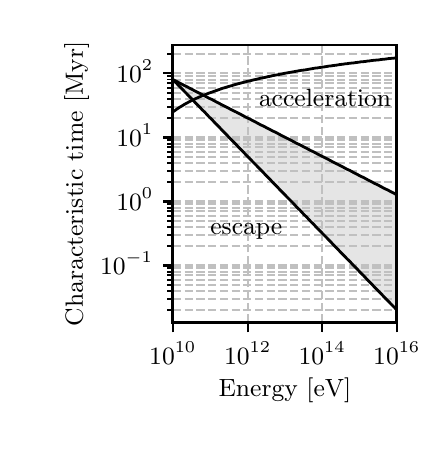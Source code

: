\begingroup%
\makeatletter%
\begin{pgfpicture}%
\pgfpathrectangle{\pgfpointorigin}{\pgfqpoint{1.95in}{2.0in}}%
\pgfusepath{use as bounding box, clip}%
\begin{pgfscope}%
\pgfsetbuttcap%
\pgfsetmiterjoin%
\definecolor{currentfill}{rgb}{1.0,1.0,1.0}%
\pgfsetfillcolor{currentfill}%
\pgfsetlinewidth{0.0pt}%
\definecolor{currentstroke}{rgb}{1.0,1.0,1.0}%
\pgfsetstrokecolor{currentstroke}%
\pgfsetdash{}{0pt}%
\pgfpathmoveto{\pgfqpoint{0.0in}{0.0in}}%
\pgfpathlineto{\pgfqpoint{1.95in}{0.0in}}%
\pgfpathlineto{\pgfqpoint{1.95in}{2.0in}}%
\pgfpathlineto{\pgfqpoint{0.0in}{2.0in}}%
\pgfpathlineto{\pgfqpoint{0.0in}{0.0in}}%
\pgfpathclose%
\pgfusepath{fill}%
\end{pgfscope}%
\begin{pgfscope}%
\pgfsetbuttcap%
\pgfsetmiterjoin%
\definecolor{currentfill}{rgb}{1.0,1.0,1.0}%
\pgfsetfillcolor{currentfill}%
\pgfsetlinewidth{0.0pt}%
\definecolor{currentstroke}{rgb}{0.0,0.0,0.0}%
\pgfsetstrokecolor{currentstroke}%
\pgfsetstrokeopacity{0.0}%
\pgfsetdash{}{0pt}%
\pgfpathmoveto{\pgfqpoint{0.726in}{0.525in}}%
\pgfpathlineto{\pgfqpoint{1.846in}{0.525in}}%
\pgfpathlineto{\pgfqpoint{1.846in}{1.913in}}%
\pgfpathlineto{\pgfqpoint{0.726in}{1.913in}}%
\pgfpathlineto{\pgfqpoint{0.726in}{0.525in}}%
\pgfpathclose%
\pgfusepath{fill}%
\end{pgfscope}%
\begin{pgfscope}%
\pgfpathrectangle{\pgfqpoint{0.726in}{0.525in}}{\pgfqpoint{1.12in}{1.387in}}%
\pgfusepath{clip}%
\pgfsetbuttcap%
\pgfsetroundjoin%
\definecolor{currentfill}{rgb}{0.502,0.502,0.502}%
\pgfsetfillcolor{currentfill}%
\pgfsetfillopacity{0.2}%
\pgfsetlinewidth{1.004pt}%
\definecolor{currentstroke}{rgb}{0.502,0.502,0.502}%
\pgfsetstrokecolor{currentstroke}%
\pgfsetstrokeopacity{0.2}%
\pgfsetdash{}{0pt}%
\pgfsys@defobject{currentmarker}{\pgfqpoint{0.726in}{0.588in}}{\pgfqpoint{1.846in}{1.74in}}{%
\pgfpathmoveto{\pgfqpoint{0.726in}{1.74in}}%
\pgfpathlineto{\pgfqpoint{0.726in}{1.74in}}%
\pgfpathlineto{\pgfqpoint{0.738in}{1.735in}}%
\pgfpathlineto{\pgfqpoint{0.749in}{1.729in}}%
\pgfpathlineto{\pgfqpoint{0.76in}{1.723in}}%
\pgfpathlineto{\pgfqpoint{0.772in}{1.717in}}%
\pgfpathlineto{\pgfqpoint{0.783in}{1.711in}}%
\pgfpathlineto{\pgfqpoint{0.794in}{1.706in}}%
\pgfpathlineto{\pgfqpoint{0.805in}{1.7in}}%
\pgfpathlineto{\pgfqpoint{0.817in}{1.694in}}%
\pgfpathlineto{\pgfqpoint{0.828in}{1.688in}}%
\pgfpathlineto{\pgfqpoint{0.839in}{1.682in}}%
\pgfpathlineto{\pgfqpoint{0.851in}{1.676in}}%
\pgfpathlineto{\pgfqpoint{0.862in}{1.671in}}%
\pgfpathlineto{\pgfqpoint{0.873in}{1.665in}}%
\pgfpathlineto{\pgfqpoint{0.885in}{1.659in}}%
\pgfpathlineto{\pgfqpoint{0.896in}{1.653in}}%
\pgfpathlineto{\pgfqpoint{0.907in}{1.647in}}%
\pgfpathlineto{\pgfqpoint{0.919in}{1.642in}}%
\pgfpathlineto{\pgfqpoint{0.93in}{1.636in}}%
\pgfpathlineto{\pgfqpoint{0.941in}{1.63in}}%
\pgfpathlineto{\pgfqpoint{0.953in}{1.624in}}%
\pgfpathlineto{\pgfqpoint{0.964in}{1.618in}}%
\pgfpathlineto{\pgfqpoint{0.975in}{1.612in}}%
\pgfpathlineto{\pgfqpoint{0.986in}{1.607in}}%
\pgfpathlineto{\pgfqpoint{0.998in}{1.601in}}%
\pgfpathlineto{\pgfqpoint{1.009in}{1.595in}}%
\pgfpathlineto{\pgfqpoint{1.02in}{1.589in}}%
\pgfpathlineto{\pgfqpoint{1.032in}{1.583in}}%
\pgfpathlineto{\pgfqpoint{1.043in}{1.578in}}%
\pgfpathlineto{\pgfqpoint{1.054in}{1.572in}}%
\pgfpathlineto{\pgfqpoint{1.066in}{1.566in}}%
\pgfpathlineto{\pgfqpoint{1.077in}{1.56in}}%
\pgfpathlineto{\pgfqpoint{1.088in}{1.554in}}%
\pgfpathlineto{\pgfqpoint{1.1in}{1.548in}}%
\pgfpathlineto{\pgfqpoint{1.111in}{1.543in}}%
\pgfpathlineto{\pgfqpoint{1.122in}{1.537in}}%
\pgfpathlineto{\pgfqpoint{1.134in}{1.531in}}%
\pgfpathlineto{\pgfqpoint{1.145in}{1.525in}}%
\pgfpathlineto{\pgfqpoint{1.156in}{1.519in}}%
\pgfpathlineto{\pgfqpoint{1.167in}{1.513in}}%
\pgfpathlineto{\pgfqpoint{1.179in}{1.508in}}%
\pgfpathlineto{\pgfqpoint{1.19in}{1.502in}}%
\pgfpathlineto{\pgfqpoint{1.201in}{1.496in}}%
\pgfpathlineto{\pgfqpoint{1.213in}{1.49in}}%
\pgfpathlineto{\pgfqpoint{1.224in}{1.484in}}%
\pgfpathlineto{\pgfqpoint{1.235in}{1.479in}}%
\pgfpathlineto{\pgfqpoint{1.247in}{1.473in}}%
\pgfpathlineto{\pgfqpoint{1.258in}{1.467in}}%
\pgfpathlineto{\pgfqpoint{1.269in}{1.461in}}%
\pgfpathlineto{\pgfqpoint{1.281in}{1.455in}}%
\pgfpathlineto{\pgfqpoint{1.292in}{1.449in}}%
\pgfpathlineto{\pgfqpoint{1.303in}{1.444in}}%
\pgfpathlineto{\pgfqpoint{1.315in}{1.438in}}%
\pgfpathlineto{\pgfqpoint{1.326in}{1.432in}}%
\pgfpathlineto{\pgfqpoint{1.337in}{1.426in}}%
\pgfpathlineto{\pgfqpoint{1.348in}{1.42in}}%
\pgfpathlineto{\pgfqpoint{1.36in}{1.415in}}%
\pgfpathlineto{\pgfqpoint{1.371in}{1.409in}}%
\pgfpathlineto{\pgfqpoint{1.382in}{1.403in}}%
\pgfpathlineto{\pgfqpoint{1.394in}{1.397in}}%
\pgfpathlineto{\pgfqpoint{1.405in}{1.391in}}%
\pgfpathlineto{\pgfqpoint{1.416in}{1.385in}}%
\pgfpathlineto{\pgfqpoint{1.428in}{1.38in}}%
\pgfpathlineto{\pgfqpoint{1.439in}{1.374in}}%
\pgfpathlineto{\pgfqpoint{1.45in}{1.368in}}%
\pgfpathlineto{\pgfqpoint{1.462in}{1.362in}}%
\pgfpathlineto{\pgfqpoint{1.473in}{1.356in}}%
\pgfpathlineto{\pgfqpoint{1.484in}{1.351in}}%
\pgfpathlineto{\pgfqpoint{1.496in}{1.345in}}%
\pgfpathlineto{\pgfqpoint{1.507in}{1.339in}}%
\pgfpathlineto{\pgfqpoint{1.518in}{1.333in}}%
\pgfpathlineto{\pgfqpoint{1.529in}{1.327in}}%
\pgfpathlineto{\pgfqpoint{1.541in}{1.321in}}%
\pgfpathlineto{\pgfqpoint{1.552in}{1.316in}}%
\pgfpathlineto{\pgfqpoint{1.563in}{1.31in}}%
\pgfpathlineto{\pgfqpoint{1.575in}{1.304in}}%
\pgfpathlineto{\pgfqpoint{1.586in}{1.298in}}%
\pgfpathlineto{\pgfqpoint{1.597in}{1.292in}}%
\pgfpathlineto{\pgfqpoint{1.609in}{1.287in}}%
\pgfpathlineto{\pgfqpoint{1.62in}{1.281in}}%
\pgfpathlineto{\pgfqpoint{1.631in}{1.275in}}%
\pgfpathlineto{\pgfqpoint{1.643in}{1.269in}}%
\pgfpathlineto{\pgfqpoint{1.654in}{1.263in}}%
\pgfpathlineto{\pgfqpoint{1.665in}{1.257in}}%
\pgfpathlineto{\pgfqpoint{1.677in}{1.252in}}%
\pgfpathlineto{\pgfqpoint{1.688in}{1.246in}}%
\pgfpathlineto{\pgfqpoint{1.699in}{1.24in}}%
\pgfpathlineto{\pgfqpoint{1.71in}{1.234in}}%
\pgfpathlineto{\pgfqpoint{1.722in}{1.228in}}%
\pgfpathlineto{\pgfqpoint{1.733in}{1.222in}}%
\pgfpathlineto{\pgfqpoint{1.744in}{1.217in}}%
\pgfpathlineto{\pgfqpoint{1.756in}{1.211in}}%
\pgfpathlineto{\pgfqpoint{1.767in}{1.205in}}%
\pgfpathlineto{\pgfqpoint{1.778in}{1.199in}}%
\pgfpathlineto{\pgfqpoint{1.79in}{1.193in}}%
\pgfpathlineto{\pgfqpoint{1.801in}{1.188in}}%
\pgfpathlineto{\pgfqpoint{1.812in}{1.182in}}%
\pgfpathlineto{\pgfqpoint{1.824in}{1.176in}}%
\pgfpathlineto{\pgfqpoint{1.835in}{1.17in}}%
\pgfpathlineto{\pgfqpoint{1.846in}{1.164in}}%
\pgfpathlineto{\pgfqpoint{1.846in}{0.588in}}%
\pgfpathlineto{\pgfqpoint{1.846in}{0.588in}}%
\pgfpathlineto{\pgfqpoint{1.835in}{0.6in}}%
\pgfpathlineto{\pgfqpoint{1.824in}{0.611in}}%
\pgfpathlineto{\pgfqpoint{1.812in}{0.623in}}%
\pgfpathlineto{\pgfqpoint{1.801in}{0.635in}}%
\pgfpathlineto{\pgfqpoint{1.79in}{0.646in}}%
\pgfpathlineto{\pgfqpoint{1.778in}{0.658in}}%
\pgfpathlineto{\pgfqpoint{1.767in}{0.67in}}%
\pgfpathlineto{\pgfqpoint{1.756in}{0.681in}}%
\pgfpathlineto{\pgfqpoint{1.744in}{0.693in}}%
\pgfpathlineto{\pgfqpoint{1.733in}{0.704in}}%
\pgfpathlineto{\pgfqpoint{1.722in}{0.716in}}%
\pgfpathlineto{\pgfqpoint{1.71in}{0.728in}}%
\pgfpathlineto{\pgfqpoint{1.699in}{0.739in}}%
\pgfpathlineto{\pgfqpoint{1.688in}{0.751in}}%
\pgfpathlineto{\pgfqpoint{1.677in}{0.763in}}%
\pgfpathlineto{\pgfqpoint{1.665in}{0.774in}}%
\pgfpathlineto{\pgfqpoint{1.654in}{0.786in}}%
\pgfpathlineto{\pgfqpoint{1.643in}{0.798in}}%
\pgfpathlineto{\pgfqpoint{1.631in}{0.809in}}%
\pgfpathlineto{\pgfqpoint{1.62in}{0.821in}}%
\pgfpathlineto{\pgfqpoint{1.609in}{0.833in}}%
\pgfpathlineto{\pgfqpoint{1.597in}{0.844in}}%
\pgfpathlineto{\pgfqpoint{1.586in}{0.856in}}%
\pgfpathlineto{\pgfqpoint{1.575in}{0.867in}}%
\pgfpathlineto{\pgfqpoint{1.563in}{0.879in}}%
\pgfpathlineto{\pgfqpoint{1.552in}{0.891in}}%
\pgfpathlineto{\pgfqpoint{1.541in}{0.902in}}%
\pgfpathlineto{\pgfqpoint{1.529in}{0.914in}}%
\pgfpathlineto{\pgfqpoint{1.518in}{0.926in}}%
\pgfpathlineto{\pgfqpoint{1.507in}{0.937in}}%
\pgfpathlineto{\pgfqpoint{1.496in}{0.949in}}%
\pgfpathlineto{\pgfqpoint{1.484in}{0.961in}}%
\pgfpathlineto{\pgfqpoint{1.473in}{0.972in}}%
\pgfpathlineto{\pgfqpoint{1.462in}{0.984in}}%
\pgfpathlineto{\pgfqpoint{1.45in}{0.995in}}%
\pgfpathlineto{\pgfqpoint{1.439in}{1.007in}}%
\pgfpathlineto{\pgfqpoint{1.428in}{1.019in}}%
\pgfpathlineto{\pgfqpoint{1.416in}{1.03in}}%
\pgfpathlineto{\pgfqpoint{1.405in}{1.042in}}%
\pgfpathlineto{\pgfqpoint{1.394in}{1.054in}}%
\pgfpathlineto{\pgfqpoint{1.382in}{1.065in}}%
\pgfpathlineto{\pgfqpoint{1.371in}{1.077in}}%
\pgfpathlineto{\pgfqpoint{1.36in}{1.089in}}%
\pgfpathlineto{\pgfqpoint{1.348in}{1.1in}}%
\pgfpathlineto{\pgfqpoint{1.337in}{1.112in}}%
\pgfpathlineto{\pgfqpoint{1.326in}{1.124in}}%
\pgfpathlineto{\pgfqpoint{1.315in}{1.135in}}%
\pgfpathlineto{\pgfqpoint{1.303in}{1.147in}}%
\pgfpathlineto{\pgfqpoint{1.292in}{1.158in}}%
\pgfpathlineto{\pgfqpoint{1.281in}{1.17in}}%
\pgfpathlineto{\pgfqpoint{1.269in}{1.182in}}%
\pgfpathlineto{\pgfqpoint{1.258in}{1.193in}}%
\pgfpathlineto{\pgfqpoint{1.247in}{1.205in}}%
\pgfpathlineto{\pgfqpoint{1.235in}{1.217in}}%
\pgfpathlineto{\pgfqpoint{1.224in}{1.228in}}%
\pgfpathlineto{\pgfqpoint{1.213in}{1.24in}}%
\pgfpathlineto{\pgfqpoint{1.201in}{1.252in}}%
\pgfpathlineto{\pgfqpoint{1.19in}{1.263in}}%
\pgfpathlineto{\pgfqpoint{1.179in}{1.275in}}%
\pgfpathlineto{\pgfqpoint{1.167in}{1.287in}}%
\pgfpathlineto{\pgfqpoint{1.156in}{1.298in}}%
\pgfpathlineto{\pgfqpoint{1.145in}{1.31in}}%
\pgfpathlineto{\pgfqpoint{1.134in}{1.321in}}%
\pgfpathlineto{\pgfqpoint{1.122in}{1.333in}}%
\pgfpathlineto{\pgfqpoint{1.111in}{1.345in}}%
\pgfpathlineto{\pgfqpoint{1.1in}{1.356in}}%
\pgfpathlineto{\pgfqpoint{1.088in}{1.368in}}%
\pgfpathlineto{\pgfqpoint{1.077in}{1.38in}}%
\pgfpathlineto{\pgfqpoint{1.066in}{1.391in}}%
\pgfpathlineto{\pgfqpoint{1.054in}{1.403in}}%
\pgfpathlineto{\pgfqpoint{1.043in}{1.415in}}%
\pgfpathlineto{\pgfqpoint{1.032in}{1.426in}}%
\pgfpathlineto{\pgfqpoint{1.02in}{1.438in}}%
\pgfpathlineto{\pgfqpoint{1.009in}{1.449in}}%
\pgfpathlineto{\pgfqpoint{0.998in}{1.461in}}%
\pgfpathlineto{\pgfqpoint{0.986in}{1.473in}}%
\pgfpathlineto{\pgfqpoint{0.975in}{1.484in}}%
\pgfpathlineto{\pgfqpoint{0.964in}{1.496in}}%
\pgfpathlineto{\pgfqpoint{0.953in}{1.508in}}%
\pgfpathlineto{\pgfqpoint{0.941in}{1.519in}}%
\pgfpathlineto{\pgfqpoint{0.93in}{1.531in}}%
\pgfpathlineto{\pgfqpoint{0.919in}{1.543in}}%
\pgfpathlineto{\pgfqpoint{0.907in}{1.554in}}%
\pgfpathlineto{\pgfqpoint{0.896in}{1.566in}}%
\pgfpathlineto{\pgfqpoint{0.885in}{1.578in}}%
\pgfpathlineto{\pgfqpoint{0.873in}{1.589in}}%
\pgfpathlineto{\pgfqpoint{0.862in}{1.601in}}%
\pgfpathlineto{\pgfqpoint{0.851in}{1.612in}}%
\pgfpathlineto{\pgfqpoint{0.839in}{1.624in}}%
\pgfpathlineto{\pgfqpoint{0.828in}{1.636in}}%
\pgfpathlineto{\pgfqpoint{0.817in}{1.647in}}%
\pgfpathlineto{\pgfqpoint{0.805in}{1.659in}}%
\pgfpathlineto{\pgfqpoint{0.794in}{1.671in}}%
\pgfpathlineto{\pgfqpoint{0.783in}{1.682in}}%
\pgfpathlineto{\pgfqpoint{0.772in}{1.694in}}%
\pgfpathlineto{\pgfqpoint{0.76in}{1.706in}}%
\pgfpathlineto{\pgfqpoint{0.749in}{1.717in}}%
\pgfpathlineto{\pgfqpoint{0.738in}{1.729in}}%
\pgfpathlineto{\pgfqpoint{0.726in}{1.74in}}%
\pgfpathlineto{\pgfqpoint{0.726in}{1.74in}}%
\pgfpathclose%
\pgfusepath{stroke,fill}%
}%
\begin{pgfscope}%
\pgfsys@transformshift{0.0in}{0.0in}%
\pgfsys@useobject{currentmarker}{}%
\end{pgfscope}%
\end{pgfscope}%
\begin{pgfscope}%
\pgfpathrectangle{\pgfqpoint{0.726in}{0.525in}}{\pgfqpoint{1.12in}{1.387in}}%
\pgfusepath{clip}%
\pgfsetbuttcap%
\pgfsetroundjoin%
\pgfsetlinewidth{0.803pt}%
\definecolor{currentstroke}{rgb}{0.753,0.753,0.753}%
\pgfsetstrokecolor{currentstroke}%
\pgfsetdash{{2.96pt}{1.28pt}}{0.0pt}%
\pgfpathmoveto{\pgfqpoint{0.726in}{0.525in}}%
\pgfpathlineto{\pgfqpoint{0.726in}{1.913in}}%
\pgfusepath{stroke}%
\end{pgfscope}%
\begin{pgfscope}%
\pgfsetbuttcap%
\pgfsetroundjoin%
\definecolor{currentfill}{rgb}{0.0,0.0,0.0}%
\pgfsetfillcolor{currentfill}%
\pgfsetlinewidth{0.803pt}%
\definecolor{currentstroke}{rgb}{0.0,0.0,0.0}%
\pgfsetstrokecolor{currentstroke}%
\pgfsetdash{}{0pt}%
\pgfsys@defobject{currentmarker}{\pgfqpoint{0.0in}{-0.049in}}{\pgfqpoint{0.0in}{0.0in}}{%
\pgfpathmoveto{\pgfqpoint{0.0in}{0.0in}}%
\pgfpathlineto{\pgfqpoint{0.0in}{-0.049in}}%
\pgfusepath{stroke,fill}%
}%
\begin{pgfscope}%
\pgfsys@transformshift{0.726in}{0.525in}%
\pgfsys@useobject{currentmarker}{}%
\end{pgfscope}%
\end{pgfscope}%
\begin{pgfscope}%
\definecolor{textcolor}{rgb}{0.0,0.0,0.0}%
\pgfsetstrokecolor{textcolor}%
\pgfsetfillcolor{textcolor}%
\pgftext[x=0.726in,y=0.428in,,top]{\color{textcolor}\rmfamily\fontsize{9.0}{10.8}\selectfont \(\displaystyle {10^{10}}\)}%
\end{pgfscope}%
\begin{pgfscope}%
\pgfpathrectangle{\pgfqpoint{0.726in}{0.525in}}{\pgfqpoint{1.12in}{1.387in}}%
\pgfusepath{clip}%
\pgfsetbuttcap%
\pgfsetroundjoin%
\pgfsetlinewidth{0.803pt}%
\definecolor{currentstroke}{rgb}{0.753,0.753,0.753}%
\pgfsetstrokecolor{currentstroke}%
\pgfsetdash{{2.96pt}{1.28pt}}{0.0pt}%
\pgfpathmoveto{\pgfqpoint{1.1in}{0.525in}}%
\pgfpathlineto{\pgfqpoint{1.1in}{1.913in}}%
\pgfusepath{stroke}%
\end{pgfscope}%
\begin{pgfscope}%
\pgfsetbuttcap%
\pgfsetroundjoin%
\definecolor{currentfill}{rgb}{0.0,0.0,0.0}%
\pgfsetfillcolor{currentfill}%
\pgfsetlinewidth{0.803pt}%
\definecolor{currentstroke}{rgb}{0.0,0.0,0.0}%
\pgfsetstrokecolor{currentstroke}%
\pgfsetdash{}{0pt}%
\pgfsys@defobject{currentmarker}{\pgfqpoint{0.0in}{-0.049in}}{\pgfqpoint{0.0in}{0.0in}}{%
\pgfpathmoveto{\pgfqpoint{0.0in}{0.0in}}%
\pgfpathlineto{\pgfqpoint{0.0in}{-0.049in}}%
\pgfusepath{stroke,fill}%
}%
\begin{pgfscope}%
\pgfsys@transformshift{1.1in}{0.525in}%
\pgfsys@useobject{currentmarker}{}%
\end{pgfscope}%
\end{pgfscope}%
\begin{pgfscope}%
\definecolor{textcolor}{rgb}{0.0,0.0,0.0}%
\pgfsetstrokecolor{textcolor}%
\pgfsetfillcolor{textcolor}%
\pgftext[x=1.1in,y=0.428in,,top]{\color{textcolor}\rmfamily\fontsize{9.0}{10.8}\selectfont \(\displaystyle {10^{12}}\)}%
\end{pgfscope}%
\begin{pgfscope}%
\pgfpathrectangle{\pgfqpoint{0.726in}{0.525in}}{\pgfqpoint{1.12in}{1.387in}}%
\pgfusepath{clip}%
\pgfsetbuttcap%
\pgfsetroundjoin%
\pgfsetlinewidth{0.803pt}%
\definecolor{currentstroke}{rgb}{0.753,0.753,0.753}%
\pgfsetstrokecolor{currentstroke}%
\pgfsetdash{{2.96pt}{1.28pt}}{0.0pt}%
\pgfpathmoveto{\pgfqpoint{1.473in}{0.525in}}%
\pgfpathlineto{\pgfqpoint{1.473in}{1.913in}}%
\pgfusepath{stroke}%
\end{pgfscope}%
\begin{pgfscope}%
\pgfsetbuttcap%
\pgfsetroundjoin%
\definecolor{currentfill}{rgb}{0.0,0.0,0.0}%
\pgfsetfillcolor{currentfill}%
\pgfsetlinewidth{0.803pt}%
\definecolor{currentstroke}{rgb}{0.0,0.0,0.0}%
\pgfsetstrokecolor{currentstroke}%
\pgfsetdash{}{0pt}%
\pgfsys@defobject{currentmarker}{\pgfqpoint{0.0in}{-0.049in}}{\pgfqpoint{0.0in}{0.0in}}{%
\pgfpathmoveto{\pgfqpoint{0.0in}{0.0in}}%
\pgfpathlineto{\pgfqpoint{0.0in}{-0.049in}}%
\pgfusepath{stroke,fill}%
}%
\begin{pgfscope}%
\pgfsys@transformshift{1.473in}{0.525in}%
\pgfsys@useobject{currentmarker}{}%
\end{pgfscope}%
\end{pgfscope}%
\begin{pgfscope}%
\definecolor{textcolor}{rgb}{0.0,0.0,0.0}%
\pgfsetstrokecolor{textcolor}%
\pgfsetfillcolor{textcolor}%
\pgftext[x=1.473in,y=0.428in,,top]{\color{textcolor}\rmfamily\fontsize{9.0}{10.8}\selectfont \(\displaystyle {10^{14}}\)}%
\end{pgfscope}%
\begin{pgfscope}%
\pgfpathrectangle{\pgfqpoint{0.726in}{0.525in}}{\pgfqpoint{1.12in}{1.387in}}%
\pgfusepath{clip}%
\pgfsetbuttcap%
\pgfsetroundjoin%
\pgfsetlinewidth{0.803pt}%
\definecolor{currentstroke}{rgb}{0.753,0.753,0.753}%
\pgfsetstrokecolor{currentstroke}%
\pgfsetdash{{2.96pt}{1.28pt}}{0.0pt}%
\pgfpathmoveto{\pgfqpoint{1.846in}{0.525in}}%
\pgfpathlineto{\pgfqpoint{1.846in}{1.913in}}%
\pgfusepath{stroke}%
\end{pgfscope}%
\begin{pgfscope}%
\pgfsetbuttcap%
\pgfsetroundjoin%
\definecolor{currentfill}{rgb}{0.0,0.0,0.0}%
\pgfsetfillcolor{currentfill}%
\pgfsetlinewidth{0.803pt}%
\definecolor{currentstroke}{rgb}{0.0,0.0,0.0}%
\pgfsetstrokecolor{currentstroke}%
\pgfsetdash{}{0pt}%
\pgfsys@defobject{currentmarker}{\pgfqpoint{0.0in}{-0.049in}}{\pgfqpoint{0.0in}{0.0in}}{%
\pgfpathmoveto{\pgfqpoint{0.0in}{0.0in}}%
\pgfpathlineto{\pgfqpoint{0.0in}{-0.049in}}%
\pgfusepath{stroke,fill}%
}%
\begin{pgfscope}%
\pgfsys@transformshift{1.846in}{0.525in}%
\pgfsys@useobject{currentmarker}{}%
\end{pgfscope}%
\end{pgfscope}%
\begin{pgfscope}%
\definecolor{textcolor}{rgb}{0.0,0.0,0.0}%
\pgfsetstrokecolor{textcolor}%
\pgfsetfillcolor{textcolor}%
\pgftext[x=1.846in,y=0.428in,,top]{\color{textcolor}\rmfamily\fontsize{9.0}{10.8}\selectfont \(\displaystyle {10^{16}}\)}%
\end{pgfscope}%
\begin{pgfscope}%
\definecolor{textcolor}{rgb}{0.0,0.0,0.0}%
\pgfsetstrokecolor{textcolor}%
\pgfsetfillcolor{textcolor}%
\pgftext[x=1.286in,y=0.251in,,top]{\color{textcolor}\rmfamily\fontsize{9.0}{10.8}\selectfont Energy [eV]}%
\end{pgfscope}%
\begin{pgfscope}%
\pgfpathrectangle{\pgfqpoint{0.726in}{0.525in}}{\pgfqpoint{1.12in}{1.387in}}%
\pgfusepath{clip}%
\pgfsetbuttcap%
\pgfsetroundjoin%
\pgfsetlinewidth{0.803pt}%
\definecolor{currentstroke}{rgb}{0.753,0.753,0.753}%
\pgfsetstrokecolor{currentstroke}%
\pgfsetdash{{2.96pt}{1.28pt}}{0.0pt}%
\pgfpathmoveto{\pgfqpoint{0.726in}{0.811in}}%
\pgfpathlineto{\pgfqpoint{1.846in}{0.811in}}%
\pgfusepath{stroke}%
\end{pgfscope}%
\begin{pgfscope}%
\pgfsetbuttcap%
\pgfsetroundjoin%
\definecolor{currentfill}{rgb}{0.0,0.0,0.0}%
\pgfsetfillcolor{currentfill}%
\pgfsetlinewidth{0.803pt}%
\definecolor{currentstroke}{rgb}{0.0,0.0,0.0}%
\pgfsetstrokecolor{currentstroke}%
\pgfsetdash{}{0pt}%
\pgfsys@defobject{currentmarker}{\pgfqpoint{-0.049in}{0.0in}}{\pgfqpoint{-0.0in}{0.0in}}{%
\pgfpathmoveto{\pgfqpoint{-0.0in}{0.0in}}%
\pgfpathlineto{\pgfqpoint{-0.049in}{0.0in}}%
\pgfusepath{stroke,fill}%
}%
\begin{pgfscope}%
\pgfsys@transformshift{0.726in}{0.811in}%
\pgfsys@useobject{currentmarker}{}%
\end{pgfscope}%
\end{pgfscope}%
\begin{pgfscope}%
\definecolor{textcolor}{rgb}{0.0,0.0,0.0}%
\pgfsetstrokecolor{textcolor}%
\pgfsetfillcolor{textcolor}%
\pgftext[x=0.362in, y=0.764in, left, base]{\color{textcolor}\rmfamily\fontsize{9.0}{10.8}\selectfont \(\displaystyle {10^{-1}}\)}%
\end{pgfscope}%
\begin{pgfscope}%
\pgfpathrectangle{\pgfqpoint{0.726in}{0.525in}}{\pgfqpoint{1.12in}{1.387in}}%
\pgfusepath{clip}%
\pgfsetbuttcap%
\pgfsetroundjoin%
\pgfsetlinewidth{0.803pt}%
\definecolor{currentstroke}{rgb}{0.753,0.753,0.753}%
\pgfsetstrokecolor{currentstroke}%
\pgfsetdash{{2.96pt}{1.28pt}}{0.0pt}%
\pgfpathmoveto{\pgfqpoint{0.726in}{1.131in}}%
\pgfpathlineto{\pgfqpoint{1.846in}{1.131in}}%
\pgfusepath{stroke}%
\end{pgfscope}%
\begin{pgfscope}%
\pgfsetbuttcap%
\pgfsetroundjoin%
\definecolor{currentfill}{rgb}{0.0,0.0,0.0}%
\pgfsetfillcolor{currentfill}%
\pgfsetlinewidth{0.803pt}%
\definecolor{currentstroke}{rgb}{0.0,0.0,0.0}%
\pgfsetstrokecolor{currentstroke}%
\pgfsetdash{}{0pt}%
\pgfsys@defobject{currentmarker}{\pgfqpoint{-0.049in}{0.0in}}{\pgfqpoint{-0.0in}{0.0in}}{%
\pgfpathmoveto{\pgfqpoint{-0.0in}{0.0in}}%
\pgfpathlineto{\pgfqpoint{-0.049in}{0.0in}}%
\pgfusepath{stroke,fill}%
}%
\begin{pgfscope}%
\pgfsys@transformshift{0.726in}{1.131in}%
\pgfsys@useobject{currentmarker}{}%
\end{pgfscope}%
\end{pgfscope}%
\begin{pgfscope}%
\definecolor{textcolor}{rgb}{0.0,0.0,0.0}%
\pgfsetstrokecolor{textcolor}%
\pgfsetfillcolor{textcolor}%
\pgftext[x=0.443in, y=1.084in, left, base]{\color{textcolor}\rmfamily\fontsize{9.0}{10.8}\selectfont \(\displaystyle {10^{0}}\)}%
\end{pgfscope}%
\begin{pgfscope}%
\pgfpathrectangle{\pgfqpoint{0.726in}{0.525in}}{\pgfqpoint{1.12in}{1.387in}}%
\pgfusepath{clip}%
\pgfsetbuttcap%
\pgfsetroundjoin%
\pgfsetlinewidth{0.803pt}%
\definecolor{currentstroke}{rgb}{0.753,0.753,0.753}%
\pgfsetstrokecolor{currentstroke}%
\pgfsetdash{{2.96pt}{1.28pt}}{0.0pt}%
\pgfpathmoveto{\pgfqpoint{0.726in}{1.451in}}%
\pgfpathlineto{\pgfqpoint{1.846in}{1.451in}}%
\pgfusepath{stroke}%
\end{pgfscope}%
\begin{pgfscope}%
\pgfsetbuttcap%
\pgfsetroundjoin%
\definecolor{currentfill}{rgb}{0.0,0.0,0.0}%
\pgfsetfillcolor{currentfill}%
\pgfsetlinewidth{0.803pt}%
\definecolor{currentstroke}{rgb}{0.0,0.0,0.0}%
\pgfsetstrokecolor{currentstroke}%
\pgfsetdash{}{0pt}%
\pgfsys@defobject{currentmarker}{\pgfqpoint{-0.049in}{0.0in}}{\pgfqpoint{-0.0in}{0.0in}}{%
\pgfpathmoveto{\pgfqpoint{-0.0in}{0.0in}}%
\pgfpathlineto{\pgfqpoint{-0.049in}{0.0in}}%
\pgfusepath{stroke,fill}%
}%
\begin{pgfscope}%
\pgfsys@transformshift{0.726in}{1.451in}%
\pgfsys@useobject{currentmarker}{}%
\end{pgfscope}%
\end{pgfscope}%
\begin{pgfscope}%
\definecolor{textcolor}{rgb}{0.0,0.0,0.0}%
\pgfsetstrokecolor{textcolor}%
\pgfsetfillcolor{textcolor}%
\pgftext[x=0.443in, y=1.404in, left, base]{\color{textcolor}\rmfamily\fontsize{9.0}{10.8}\selectfont \(\displaystyle {10^{1}}\)}%
\end{pgfscope}%
\begin{pgfscope}%
\pgfpathrectangle{\pgfqpoint{0.726in}{0.525in}}{\pgfqpoint{1.12in}{1.387in}}%
\pgfusepath{clip}%
\pgfsetbuttcap%
\pgfsetroundjoin%
\pgfsetlinewidth{0.803pt}%
\definecolor{currentstroke}{rgb}{0.753,0.753,0.753}%
\pgfsetstrokecolor{currentstroke}%
\pgfsetdash{{2.96pt}{1.28pt}}{0.0pt}%
\pgfpathmoveto{\pgfqpoint{0.726in}{1.772in}}%
\pgfpathlineto{\pgfqpoint{1.846in}{1.772in}}%
\pgfusepath{stroke}%
\end{pgfscope}%
\begin{pgfscope}%
\pgfsetbuttcap%
\pgfsetroundjoin%
\definecolor{currentfill}{rgb}{0.0,0.0,0.0}%
\pgfsetfillcolor{currentfill}%
\pgfsetlinewidth{0.803pt}%
\definecolor{currentstroke}{rgb}{0.0,0.0,0.0}%
\pgfsetstrokecolor{currentstroke}%
\pgfsetdash{}{0pt}%
\pgfsys@defobject{currentmarker}{\pgfqpoint{-0.049in}{0.0in}}{\pgfqpoint{-0.0in}{0.0in}}{%
\pgfpathmoveto{\pgfqpoint{-0.0in}{0.0in}}%
\pgfpathlineto{\pgfqpoint{-0.049in}{0.0in}}%
\pgfusepath{stroke,fill}%
}%
\begin{pgfscope}%
\pgfsys@transformshift{0.726in}{1.772in}%
\pgfsys@useobject{currentmarker}{}%
\end{pgfscope}%
\end{pgfscope}%
\begin{pgfscope}%
\definecolor{textcolor}{rgb}{0.0,0.0,0.0}%
\pgfsetstrokecolor{textcolor}%
\pgfsetfillcolor{textcolor}%
\pgftext[x=0.443in, y=1.724in, left, base]{\color{textcolor}\rmfamily\fontsize{9.0}{10.8}\selectfont \(\displaystyle {10^{2}}\)}%
\end{pgfscope}%
\begin{pgfscope}%
\pgfpathrectangle{\pgfqpoint{0.726in}{0.525in}}{\pgfqpoint{1.12in}{1.387in}}%
\pgfusepath{clip}%
\pgfsetbuttcap%
\pgfsetroundjoin%
\pgfsetlinewidth{0.803pt}%
\definecolor{currentstroke}{rgb}{0.753,0.753,0.753}%
\pgfsetstrokecolor{currentstroke}%
\pgfsetdash{{2.96pt}{1.28pt}}{0.0pt}%
\pgfpathmoveto{\pgfqpoint{0.726in}{0.587in}}%
\pgfpathlineto{\pgfqpoint{1.846in}{0.587in}}%
\pgfusepath{stroke}%
\end{pgfscope}%
\begin{pgfscope}%
\pgfsetbuttcap%
\pgfsetroundjoin%
\definecolor{currentfill}{rgb}{0.0,0.0,0.0}%
\pgfsetfillcolor{currentfill}%
\pgfsetlinewidth{0.602pt}%
\definecolor{currentstroke}{rgb}{0.0,0.0,0.0}%
\pgfsetstrokecolor{currentstroke}%
\pgfsetdash{}{0pt}%
\pgfsys@defobject{currentmarker}{\pgfqpoint{-0.028in}{0.0in}}{\pgfqpoint{-0.0in}{0.0in}}{%
\pgfpathmoveto{\pgfqpoint{-0.0in}{0.0in}}%
\pgfpathlineto{\pgfqpoint{-0.028in}{0.0in}}%
\pgfusepath{stroke,fill}%
}%
\begin{pgfscope}%
\pgfsys@transformshift{0.726in}{0.587in}%
\pgfsys@useobject{currentmarker}{}%
\end{pgfscope}%
\end{pgfscope}%
\begin{pgfscope}%
\pgfpathrectangle{\pgfqpoint{0.726in}{0.525in}}{\pgfqpoint{1.12in}{1.387in}}%
\pgfusepath{clip}%
\pgfsetbuttcap%
\pgfsetroundjoin%
\pgfsetlinewidth{0.803pt}%
\definecolor{currentstroke}{rgb}{0.753,0.753,0.753}%
\pgfsetstrokecolor{currentstroke}%
\pgfsetdash{{2.96pt}{1.28pt}}{0.0pt}%
\pgfpathmoveto{\pgfqpoint{0.726in}{0.644in}}%
\pgfpathlineto{\pgfqpoint{1.846in}{0.644in}}%
\pgfusepath{stroke}%
\end{pgfscope}%
\begin{pgfscope}%
\pgfsetbuttcap%
\pgfsetroundjoin%
\definecolor{currentfill}{rgb}{0.0,0.0,0.0}%
\pgfsetfillcolor{currentfill}%
\pgfsetlinewidth{0.602pt}%
\definecolor{currentstroke}{rgb}{0.0,0.0,0.0}%
\pgfsetstrokecolor{currentstroke}%
\pgfsetdash{}{0pt}%
\pgfsys@defobject{currentmarker}{\pgfqpoint{-0.028in}{0.0in}}{\pgfqpoint{-0.0in}{0.0in}}{%
\pgfpathmoveto{\pgfqpoint{-0.0in}{0.0in}}%
\pgfpathlineto{\pgfqpoint{-0.028in}{0.0in}}%
\pgfusepath{stroke,fill}%
}%
\begin{pgfscope}%
\pgfsys@transformshift{0.726in}{0.644in}%
\pgfsys@useobject{currentmarker}{}%
\end{pgfscope}%
\end{pgfscope}%
\begin{pgfscope}%
\pgfpathrectangle{\pgfqpoint{0.726in}{0.525in}}{\pgfqpoint{1.12in}{1.387in}}%
\pgfusepath{clip}%
\pgfsetbuttcap%
\pgfsetroundjoin%
\pgfsetlinewidth{0.803pt}%
\definecolor{currentstroke}{rgb}{0.753,0.753,0.753}%
\pgfsetstrokecolor{currentstroke}%
\pgfsetdash{{2.96pt}{1.28pt}}{0.0pt}%
\pgfpathmoveto{\pgfqpoint{0.726in}{0.684in}}%
\pgfpathlineto{\pgfqpoint{1.846in}{0.684in}}%
\pgfusepath{stroke}%
\end{pgfscope}%
\begin{pgfscope}%
\pgfsetbuttcap%
\pgfsetroundjoin%
\definecolor{currentfill}{rgb}{0.0,0.0,0.0}%
\pgfsetfillcolor{currentfill}%
\pgfsetlinewidth{0.602pt}%
\definecolor{currentstroke}{rgb}{0.0,0.0,0.0}%
\pgfsetstrokecolor{currentstroke}%
\pgfsetdash{}{0pt}%
\pgfsys@defobject{currentmarker}{\pgfqpoint{-0.028in}{0.0in}}{\pgfqpoint{-0.0in}{0.0in}}{%
\pgfpathmoveto{\pgfqpoint{-0.0in}{0.0in}}%
\pgfpathlineto{\pgfqpoint{-0.028in}{0.0in}}%
\pgfusepath{stroke,fill}%
}%
\begin{pgfscope}%
\pgfsys@transformshift{0.726in}{0.684in}%
\pgfsys@useobject{currentmarker}{}%
\end{pgfscope}%
\end{pgfscope}%
\begin{pgfscope}%
\pgfpathrectangle{\pgfqpoint{0.726in}{0.525in}}{\pgfqpoint{1.12in}{1.387in}}%
\pgfusepath{clip}%
\pgfsetbuttcap%
\pgfsetroundjoin%
\pgfsetlinewidth{0.803pt}%
\definecolor{currentstroke}{rgb}{0.753,0.753,0.753}%
\pgfsetstrokecolor{currentstroke}%
\pgfsetdash{{2.96pt}{1.28pt}}{0.0pt}%
\pgfpathmoveto{\pgfqpoint{0.726in}{0.715in}}%
\pgfpathlineto{\pgfqpoint{1.846in}{0.715in}}%
\pgfusepath{stroke}%
\end{pgfscope}%
\begin{pgfscope}%
\pgfsetbuttcap%
\pgfsetroundjoin%
\definecolor{currentfill}{rgb}{0.0,0.0,0.0}%
\pgfsetfillcolor{currentfill}%
\pgfsetlinewidth{0.602pt}%
\definecolor{currentstroke}{rgb}{0.0,0.0,0.0}%
\pgfsetstrokecolor{currentstroke}%
\pgfsetdash{}{0pt}%
\pgfsys@defobject{currentmarker}{\pgfqpoint{-0.028in}{0.0in}}{\pgfqpoint{-0.0in}{0.0in}}{%
\pgfpathmoveto{\pgfqpoint{-0.0in}{0.0in}}%
\pgfpathlineto{\pgfqpoint{-0.028in}{0.0in}}%
\pgfusepath{stroke,fill}%
}%
\begin{pgfscope}%
\pgfsys@transformshift{0.726in}{0.715in}%
\pgfsys@useobject{currentmarker}{}%
\end{pgfscope}%
\end{pgfscope}%
\begin{pgfscope}%
\pgfpathrectangle{\pgfqpoint{0.726in}{0.525in}}{\pgfqpoint{1.12in}{1.387in}}%
\pgfusepath{clip}%
\pgfsetbuttcap%
\pgfsetroundjoin%
\pgfsetlinewidth{0.803pt}%
\definecolor{currentstroke}{rgb}{0.753,0.753,0.753}%
\pgfsetstrokecolor{currentstroke}%
\pgfsetdash{{2.96pt}{1.28pt}}{0.0pt}%
\pgfpathmoveto{\pgfqpoint{0.726in}{0.74in}}%
\pgfpathlineto{\pgfqpoint{1.846in}{0.74in}}%
\pgfusepath{stroke}%
\end{pgfscope}%
\begin{pgfscope}%
\pgfsetbuttcap%
\pgfsetroundjoin%
\definecolor{currentfill}{rgb}{0.0,0.0,0.0}%
\pgfsetfillcolor{currentfill}%
\pgfsetlinewidth{0.602pt}%
\definecolor{currentstroke}{rgb}{0.0,0.0,0.0}%
\pgfsetstrokecolor{currentstroke}%
\pgfsetdash{}{0pt}%
\pgfsys@defobject{currentmarker}{\pgfqpoint{-0.028in}{0.0in}}{\pgfqpoint{-0.0in}{0.0in}}{%
\pgfpathmoveto{\pgfqpoint{-0.0in}{0.0in}}%
\pgfpathlineto{\pgfqpoint{-0.028in}{0.0in}}%
\pgfusepath{stroke,fill}%
}%
\begin{pgfscope}%
\pgfsys@transformshift{0.726in}{0.74in}%
\pgfsys@useobject{currentmarker}{}%
\end{pgfscope}%
\end{pgfscope}%
\begin{pgfscope}%
\pgfpathrectangle{\pgfqpoint{0.726in}{0.525in}}{\pgfqpoint{1.12in}{1.387in}}%
\pgfusepath{clip}%
\pgfsetbuttcap%
\pgfsetroundjoin%
\pgfsetlinewidth{0.803pt}%
\definecolor{currentstroke}{rgb}{0.753,0.753,0.753}%
\pgfsetstrokecolor{currentstroke}%
\pgfsetdash{{2.96pt}{1.28pt}}{0.0pt}%
\pgfpathmoveto{\pgfqpoint{0.726in}{0.762in}}%
\pgfpathlineto{\pgfqpoint{1.846in}{0.762in}}%
\pgfusepath{stroke}%
\end{pgfscope}%
\begin{pgfscope}%
\pgfsetbuttcap%
\pgfsetroundjoin%
\definecolor{currentfill}{rgb}{0.0,0.0,0.0}%
\pgfsetfillcolor{currentfill}%
\pgfsetlinewidth{0.602pt}%
\definecolor{currentstroke}{rgb}{0.0,0.0,0.0}%
\pgfsetstrokecolor{currentstroke}%
\pgfsetdash{}{0pt}%
\pgfsys@defobject{currentmarker}{\pgfqpoint{-0.028in}{0.0in}}{\pgfqpoint{-0.0in}{0.0in}}{%
\pgfpathmoveto{\pgfqpoint{-0.0in}{0.0in}}%
\pgfpathlineto{\pgfqpoint{-0.028in}{0.0in}}%
\pgfusepath{stroke,fill}%
}%
\begin{pgfscope}%
\pgfsys@transformshift{0.726in}{0.762in}%
\pgfsys@useobject{currentmarker}{}%
\end{pgfscope}%
\end{pgfscope}%
\begin{pgfscope}%
\pgfpathrectangle{\pgfqpoint{0.726in}{0.525in}}{\pgfqpoint{1.12in}{1.387in}}%
\pgfusepath{clip}%
\pgfsetbuttcap%
\pgfsetroundjoin%
\pgfsetlinewidth{0.803pt}%
\definecolor{currentstroke}{rgb}{0.753,0.753,0.753}%
\pgfsetstrokecolor{currentstroke}%
\pgfsetdash{{2.96pt}{1.28pt}}{0.0pt}%
\pgfpathmoveto{\pgfqpoint{0.726in}{0.78in}}%
\pgfpathlineto{\pgfqpoint{1.846in}{0.78in}}%
\pgfusepath{stroke}%
\end{pgfscope}%
\begin{pgfscope}%
\pgfsetbuttcap%
\pgfsetroundjoin%
\definecolor{currentfill}{rgb}{0.0,0.0,0.0}%
\pgfsetfillcolor{currentfill}%
\pgfsetlinewidth{0.602pt}%
\definecolor{currentstroke}{rgb}{0.0,0.0,0.0}%
\pgfsetstrokecolor{currentstroke}%
\pgfsetdash{}{0pt}%
\pgfsys@defobject{currentmarker}{\pgfqpoint{-0.028in}{0.0in}}{\pgfqpoint{-0.0in}{0.0in}}{%
\pgfpathmoveto{\pgfqpoint{-0.0in}{0.0in}}%
\pgfpathlineto{\pgfqpoint{-0.028in}{0.0in}}%
\pgfusepath{stroke,fill}%
}%
\begin{pgfscope}%
\pgfsys@transformshift{0.726in}{0.78in}%
\pgfsys@useobject{currentmarker}{}%
\end{pgfscope}%
\end{pgfscope}%
\begin{pgfscope}%
\pgfpathrectangle{\pgfqpoint{0.726in}{0.525in}}{\pgfqpoint{1.12in}{1.387in}}%
\pgfusepath{clip}%
\pgfsetbuttcap%
\pgfsetroundjoin%
\pgfsetlinewidth{0.803pt}%
\definecolor{currentstroke}{rgb}{0.753,0.753,0.753}%
\pgfsetstrokecolor{currentstroke}%
\pgfsetdash{{2.96pt}{1.28pt}}{0.0pt}%
\pgfpathmoveto{\pgfqpoint{0.726in}{0.797in}}%
\pgfpathlineto{\pgfqpoint{1.846in}{0.797in}}%
\pgfusepath{stroke}%
\end{pgfscope}%
\begin{pgfscope}%
\pgfsetbuttcap%
\pgfsetroundjoin%
\definecolor{currentfill}{rgb}{0.0,0.0,0.0}%
\pgfsetfillcolor{currentfill}%
\pgfsetlinewidth{0.602pt}%
\definecolor{currentstroke}{rgb}{0.0,0.0,0.0}%
\pgfsetstrokecolor{currentstroke}%
\pgfsetdash{}{0pt}%
\pgfsys@defobject{currentmarker}{\pgfqpoint{-0.028in}{0.0in}}{\pgfqpoint{-0.0in}{0.0in}}{%
\pgfpathmoveto{\pgfqpoint{-0.0in}{0.0in}}%
\pgfpathlineto{\pgfqpoint{-0.028in}{0.0in}}%
\pgfusepath{stroke,fill}%
}%
\begin{pgfscope}%
\pgfsys@transformshift{0.726in}{0.797in}%
\pgfsys@useobject{currentmarker}{}%
\end{pgfscope}%
\end{pgfscope}%
\begin{pgfscope}%
\pgfpathrectangle{\pgfqpoint{0.726in}{0.525in}}{\pgfqpoint{1.12in}{1.387in}}%
\pgfusepath{clip}%
\pgfsetbuttcap%
\pgfsetroundjoin%
\pgfsetlinewidth{0.803pt}%
\definecolor{currentstroke}{rgb}{0.753,0.753,0.753}%
\pgfsetstrokecolor{currentstroke}%
\pgfsetdash{{2.96pt}{1.28pt}}{0.0pt}%
\pgfpathmoveto{\pgfqpoint{0.726in}{0.908in}}%
\pgfpathlineto{\pgfqpoint{1.846in}{0.908in}}%
\pgfusepath{stroke}%
\end{pgfscope}%
\begin{pgfscope}%
\pgfsetbuttcap%
\pgfsetroundjoin%
\definecolor{currentfill}{rgb}{0.0,0.0,0.0}%
\pgfsetfillcolor{currentfill}%
\pgfsetlinewidth{0.602pt}%
\definecolor{currentstroke}{rgb}{0.0,0.0,0.0}%
\pgfsetstrokecolor{currentstroke}%
\pgfsetdash{}{0pt}%
\pgfsys@defobject{currentmarker}{\pgfqpoint{-0.028in}{0.0in}}{\pgfqpoint{-0.0in}{0.0in}}{%
\pgfpathmoveto{\pgfqpoint{-0.0in}{0.0in}}%
\pgfpathlineto{\pgfqpoint{-0.028in}{0.0in}}%
\pgfusepath{stroke,fill}%
}%
\begin{pgfscope}%
\pgfsys@transformshift{0.726in}{0.908in}%
\pgfsys@useobject{currentmarker}{}%
\end{pgfscope}%
\end{pgfscope}%
\begin{pgfscope}%
\pgfpathrectangle{\pgfqpoint{0.726in}{0.525in}}{\pgfqpoint{1.12in}{1.387in}}%
\pgfusepath{clip}%
\pgfsetbuttcap%
\pgfsetroundjoin%
\pgfsetlinewidth{0.803pt}%
\definecolor{currentstroke}{rgb}{0.753,0.753,0.753}%
\pgfsetstrokecolor{currentstroke}%
\pgfsetdash{{2.96pt}{1.28pt}}{0.0pt}%
\pgfpathmoveto{\pgfqpoint{0.726in}{0.964in}}%
\pgfpathlineto{\pgfqpoint{1.846in}{0.964in}}%
\pgfusepath{stroke}%
\end{pgfscope}%
\begin{pgfscope}%
\pgfsetbuttcap%
\pgfsetroundjoin%
\definecolor{currentfill}{rgb}{0.0,0.0,0.0}%
\pgfsetfillcolor{currentfill}%
\pgfsetlinewidth{0.602pt}%
\definecolor{currentstroke}{rgb}{0.0,0.0,0.0}%
\pgfsetstrokecolor{currentstroke}%
\pgfsetdash{}{0pt}%
\pgfsys@defobject{currentmarker}{\pgfqpoint{-0.028in}{0.0in}}{\pgfqpoint{-0.0in}{0.0in}}{%
\pgfpathmoveto{\pgfqpoint{-0.0in}{0.0in}}%
\pgfpathlineto{\pgfqpoint{-0.028in}{0.0in}}%
\pgfusepath{stroke,fill}%
}%
\begin{pgfscope}%
\pgfsys@transformshift{0.726in}{0.964in}%
\pgfsys@useobject{currentmarker}{}%
\end{pgfscope}%
\end{pgfscope}%
\begin{pgfscope}%
\pgfpathrectangle{\pgfqpoint{0.726in}{0.525in}}{\pgfqpoint{1.12in}{1.387in}}%
\pgfusepath{clip}%
\pgfsetbuttcap%
\pgfsetroundjoin%
\pgfsetlinewidth{0.803pt}%
\definecolor{currentstroke}{rgb}{0.753,0.753,0.753}%
\pgfsetstrokecolor{currentstroke}%
\pgfsetdash{{2.96pt}{1.28pt}}{0.0pt}%
\pgfpathmoveto{\pgfqpoint{0.726in}{1.004in}}%
\pgfpathlineto{\pgfqpoint{1.846in}{1.004in}}%
\pgfusepath{stroke}%
\end{pgfscope}%
\begin{pgfscope}%
\pgfsetbuttcap%
\pgfsetroundjoin%
\definecolor{currentfill}{rgb}{0.0,0.0,0.0}%
\pgfsetfillcolor{currentfill}%
\pgfsetlinewidth{0.602pt}%
\definecolor{currentstroke}{rgb}{0.0,0.0,0.0}%
\pgfsetstrokecolor{currentstroke}%
\pgfsetdash{}{0pt}%
\pgfsys@defobject{currentmarker}{\pgfqpoint{-0.028in}{0.0in}}{\pgfqpoint{-0.0in}{0.0in}}{%
\pgfpathmoveto{\pgfqpoint{-0.0in}{0.0in}}%
\pgfpathlineto{\pgfqpoint{-0.028in}{0.0in}}%
\pgfusepath{stroke,fill}%
}%
\begin{pgfscope}%
\pgfsys@transformshift{0.726in}{1.004in}%
\pgfsys@useobject{currentmarker}{}%
\end{pgfscope}%
\end{pgfscope}%
\begin{pgfscope}%
\pgfpathrectangle{\pgfqpoint{0.726in}{0.525in}}{\pgfqpoint{1.12in}{1.387in}}%
\pgfusepath{clip}%
\pgfsetbuttcap%
\pgfsetroundjoin%
\pgfsetlinewidth{0.803pt}%
\definecolor{currentstroke}{rgb}{0.753,0.753,0.753}%
\pgfsetstrokecolor{currentstroke}%
\pgfsetdash{{2.96pt}{1.28pt}}{0.0pt}%
\pgfpathmoveto{\pgfqpoint{0.726in}{1.035in}}%
\pgfpathlineto{\pgfqpoint{1.846in}{1.035in}}%
\pgfusepath{stroke}%
\end{pgfscope}%
\begin{pgfscope}%
\pgfsetbuttcap%
\pgfsetroundjoin%
\definecolor{currentfill}{rgb}{0.0,0.0,0.0}%
\pgfsetfillcolor{currentfill}%
\pgfsetlinewidth{0.602pt}%
\definecolor{currentstroke}{rgb}{0.0,0.0,0.0}%
\pgfsetstrokecolor{currentstroke}%
\pgfsetdash{}{0pt}%
\pgfsys@defobject{currentmarker}{\pgfqpoint{-0.028in}{0.0in}}{\pgfqpoint{-0.0in}{0.0in}}{%
\pgfpathmoveto{\pgfqpoint{-0.0in}{0.0in}}%
\pgfpathlineto{\pgfqpoint{-0.028in}{0.0in}}%
\pgfusepath{stroke,fill}%
}%
\begin{pgfscope}%
\pgfsys@transformshift{0.726in}{1.035in}%
\pgfsys@useobject{currentmarker}{}%
\end{pgfscope}%
\end{pgfscope}%
\begin{pgfscope}%
\pgfpathrectangle{\pgfqpoint{0.726in}{0.525in}}{\pgfqpoint{1.12in}{1.387in}}%
\pgfusepath{clip}%
\pgfsetbuttcap%
\pgfsetroundjoin%
\pgfsetlinewidth{0.803pt}%
\definecolor{currentstroke}{rgb}{0.753,0.753,0.753}%
\pgfsetstrokecolor{currentstroke}%
\pgfsetdash{{2.96pt}{1.28pt}}{0.0pt}%
\pgfpathmoveto{\pgfqpoint{0.726in}{1.06in}}%
\pgfpathlineto{\pgfqpoint{1.846in}{1.06in}}%
\pgfusepath{stroke}%
\end{pgfscope}%
\begin{pgfscope}%
\pgfsetbuttcap%
\pgfsetroundjoin%
\definecolor{currentfill}{rgb}{0.0,0.0,0.0}%
\pgfsetfillcolor{currentfill}%
\pgfsetlinewidth{0.602pt}%
\definecolor{currentstroke}{rgb}{0.0,0.0,0.0}%
\pgfsetstrokecolor{currentstroke}%
\pgfsetdash{}{0pt}%
\pgfsys@defobject{currentmarker}{\pgfqpoint{-0.028in}{0.0in}}{\pgfqpoint{-0.0in}{0.0in}}{%
\pgfpathmoveto{\pgfqpoint{-0.0in}{0.0in}}%
\pgfpathlineto{\pgfqpoint{-0.028in}{0.0in}}%
\pgfusepath{stroke,fill}%
}%
\begin{pgfscope}%
\pgfsys@transformshift{0.726in}{1.06in}%
\pgfsys@useobject{currentmarker}{}%
\end{pgfscope}%
\end{pgfscope}%
\begin{pgfscope}%
\pgfpathrectangle{\pgfqpoint{0.726in}{0.525in}}{\pgfqpoint{1.12in}{1.387in}}%
\pgfusepath{clip}%
\pgfsetbuttcap%
\pgfsetroundjoin%
\pgfsetlinewidth{0.803pt}%
\definecolor{currentstroke}{rgb}{0.753,0.753,0.753}%
\pgfsetstrokecolor{currentstroke}%
\pgfsetdash{{2.96pt}{1.28pt}}{0.0pt}%
\pgfpathmoveto{\pgfqpoint{0.726in}{1.082in}}%
\pgfpathlineto{\pgfqpoint{1.846in}{1.082in}}%
\pgfusepath{stroke}%
\end{pgfscope}%
\begin{pgfscope}%
\pgfsetbuttcap%
\pgfsetroundjoin%
\definecolor{currentfill}{rgb}{0.0,0.0,0.0}%
\pgfsetfillcolor{currentfill}%
\pgfsetlinewidth{0.602pt}%
\definecolor{currentstroke}{rgb}{0.0,0.0,0.0}%
\pgfsetstrokecolor{currentstroke}%
\pgfsetdash{}{0pt}%
\pgfsys@defobject{currentmarker}{\pgfqpoint{-0.028in}{0.0in}}{\pgfqpoint{-0.0in}{0.0in}}{%
\pgfpathmoveto{\pgfqpoint{-0.0in}{0.0in}}%
\pgfpathlineto{\pgfqpoint{-0.028in}{0.0in}}%
\pgfusepath{stroke,fill}%
}%
\begin{pgfscope}%
\pgfsys@transformshift{0.726in}{1.082in}%
\pgfsys@useobject{currentmarker}{}%
\end{pgfscope}%
\end{pgfscope}%
\begin{pgfscope}%
\pgfpathrectangle{\pgfqpoint{0.726in}{0.525in}}{\pgfqpoint{1.12in}{1.387in}}%
\pgfusepath{clip}%
\pgfsetbuttcap%
\pgfsetroundjoin%
\pgfsetlinewidth{0.803pt}%
\definecolor{currentstroke}{rgb}{0.753,0.753,0.753}%
\pgfsetstrokecolor{currentstroke}%
\pgfsetdash{{2.96pt}{1.28pt}}{0.0pt}%
\pgfpathmoveto{\pgfqpoint{0.726in}{1.1in}}%
\pgfpathlineto{\pgfqpoint{1.846in}{1.1in}}%
\pgfusepath{stroke}%
\end{pgfscope}%
\begin{pgfscope}%
\pgfsetbuttcap%
\pgfsetroundjoin%
\definecolor{currentfill}{rgb}{0.0,0.0,0.0}%
\pgfsetfillcolor{currentfill}%
\pgfsetlinewidth{0.602pt}%
\definecolor{currentstroke}{rgb}{0.0,0.0,0.0}%
\pgfsetstrokecolor{currentstroke}%
\pgfsetdash{}{0pt}%
\pgfsys@defobject{currentmarker}{\pgfqpoint{-0.028in}{0.0in}}{\pgfqpoint{-0.0in}{0.0in}}{%
\pgfpathmoveto{\pgfqpoint{-0.0in}{0.0in}}%
\pgfpathlineto{\pgfqpoint{-0.028in}{0.0in}}%
\pgfusepath{stroke,fill}%
}%
\begin{pgfscope}%
\pgfsys@transformshift{0.726in}{1.1in}%
\pgfsys@useobject{currentmarker}{}%
\end{pgfscope}%
\end{pgfscope}%
\begin{pgfscope}%
\pgfpathrectangle{\pgfqpoint{0.726in}{0.525in}}{\pgfqpoint{1.12in}{1.387in}}%
\pgfusepath{clip}%
\pgfsetbuttcap%
\pgfsetroundjoin%
\pgfsetlinewidth{0.803pt}%
\definecolor{currentstroke}{rgb}{0.753,0.753,0.753}%
\pgfsetstrokecolor{currentstroke}%
\pgfsetdash{{2.96pt}{1.28pt}}{0.0pt}%
\pgfpathmoveto{\pgfqpoint{0.726in}{1.117in}}%
\pgfpathlineto{\pgfqpoint{1.846in}{1.117in}}%
\pgfusepath{stroke}%
\end{pgfscope}%
\begin{pgfscope}%
\pgfsetbuttcap%
\pgfsetroundjoin%
\definecolor{currentfill}{rgb}{0.0,0.0,0.0}%
\pgfsetfillcolor{currentfill}%
\pgfsetlinewidth{0.602pt}%
\definecolor{currentstroke}{rgb}{0.0,0.0,0.0}%
\pgfsetstrokecolor{currentstroke}%
\pgfsetdash{}{0pt}%
\pgfsys@defobject{currentmarker}{\pgfqpoint{-0.028in}{0.0in}}{\pgfqpoint{-0.0in}{0.0in}}{%
\pgfpathmoveto{\pgfqpoint{-0.0in}{0.0in}}%
\pgfpathlineto{\pgfqpoint{-0.028in}{0.0in}}%
\pgfusepath{stroke,fill}%
}%
\begin{pgfscope}%
\pgfsys@transformshift{0.726in}{1.117in}%
\pgfsys@useobject{currentmarker}{}%
\end{pgfscope}%
\end{pgfscope}%
\begin{pgfscope}%
\pgfpathrectangle{\pgfqpoint{0.726in}{0.525in}}{\pgfqpoint{1.12in}{1.387in}}%
\pgfusepath{clip}%
\pgfsetbuttcap%
\pgfsetroundjoin%
\pgfsetlinewidth{0.803pt}%
\definecolor{currentstroke}{rgb}{0.753,0.753,0.753}%
\pgfsetstrokecolor{currentstroke}%
\pgfsetdash{{2.96pt}{1.28pt}}{0.0pt}%
\pgfpathmoveto{\pgfqpoint{0.726in}{1.228in}}%
\pgfpathlineto{\pgfqpoint{1.846in}{1.228in}}%
\pgfusepath{stroke}%
\end{pgfscope}%
\begin{pgfscope}%
\pgfsetbuttcap%
\pgfsetroundjoin%
\definecolor{currentfill}{rgb}{0.0,0.0,0.0}%
\pgfsetfillcolor{currentfill}%
\pgfsetlinewidth{0.602pt}%
\definecolor{currentstroke}{rgb}{0.0,0.0,0.0}%
\pgfsetstrokecolor{currentstroke}%
\pgfsetdash{}{0pt}%
\pgfsys@defobject{currentmarker}{\pgfqpoint{-0.028in}{0.0in}}{\pgfqpoint{-0.0in}{0.0in}}{%
\pgfpathmoveto{\pgfqpoint{-0.0in}{0.0in}}%
\pgfpathlineto{\pgfqpoint{-0.028in}{0.0in}}%
\pgfusepath{stroke,fill}%
}%
\begin{pgfscope}%
\pgfsys@transformshift{0.726in}{1.228in}%
\pgfsys@useobject{currentmarker}{}%
\end{pgfscope}%
\end{pgfscope}%
\begin{pgfscope}%
\pgfpathrectangle{\pgfqpoint{0.726in}{0.525in}}{\pgfqpoint{1.12in}{1.387in}}%
\pgfusepath{clip}%
\pgfsetbuttcap%
\pgfsetroundjoin%
\pgfsetlinewidth{0.803pt}%
\definecolor{currentstroke}{rgb}{0.753,0.753,0.753}%
\pgfsetstrokecolor{currentstroke}%
\pgfsetdash{{2.96pt}{1.28pt}}{0.0pt}%
\pgfpathmoveto{\pgfqpoint{0.726in}{1.284in}}%
\pgfpathlineto{\pgfqpoint{1.846in}{1.284in}}%
\pgfusepath{stroke}%
\end{pgfscope}%
\begin{pgfscope}%
\pgfsetbuttcap%
\pgfsetroundjoin%
\definecolor{currentfill}{rgb}{0.0,0.0,0.0}%
\pgfsetfillcolor{currentfill}%
\pgfsetlinewidth{0.602pt}%
\definecolor{currentstroke}{rgb}{0.0,0.0,0.0}%
\pgfsetstrokecolor{currentstroke}%
\pgfsetdash{}{0pt}%
\pgfsys@defobject{currentmarker}{\pgfqpoint{-0.028in}{0.0in}}{\pgfqpoint{-0.0in}{0.0in}}{%
\pgfpathmoveto{\pgfqpoint{-0.0in}{0.0in}}%
\pgfpathlineto{\pgfqpoint{-0.028in}{0.0in}}%
\pgfusepath{stroke,fill}%
}%
\begin{pgfscope}%
\pgfsys@transformshift{0.726in}{1.284in}%
\pgfsys@useobject{currentmarker}{}%
\end{pgfscope}%
\end{pgfscope}%
\begin{pgfscope}%
\pgfpathrectangle{\pgfqpoint{0.726in}{0.525in}}{\pgfqpoint{1.12in}{1.387in}}%
\pgfusepath{clip}%
\pgfsetbuttcap%
\pgfsetroundjoin%
\pgfsetlinewidth{0.803pt}%
\definecolor{currentstroke}{rgb}{0.753,0.753,0.753}%
\pgfsetstrokecolor{currentstroke}%
\pgfsetdash{{2.96pt}{1.28pt}}{0.0pt}%
\pgfpathmoveto{\pgfqpoint{0.726in}{1.324in}}%
\pgfpathlineto{\pgfqpoint{1.846in}{1.324in}}%
\pgfusepath{stroke}%
\end{pgfscope}%
\begin{pgfscope}%
\pgfsetbuttcap%
\pgfsetroundjoin%
\definecolor{currentfill}{rgb}{0.0,0.0,0.0}%
\pgfsetfillcolor{currentfill}%
\pgfsetlinewidth{0.602pt}%
\definecolor{currentstroke}{rgb}{0.0,0.0,0.0}%
\pgfsetstrokecolor{currentstroke}%
\pgfsetdash{}{0pt}%
\pgfsys@defobject{currentmarker}{\pgfqpoint{-0.028in}{0.0in}}{\pgfqpoint{-0.0in}{0.0in}}{%
\pgfpathmoveto{\pgfqpoint{-0.0in}{0.0in}}%
\pgfpathlineto{\pgfqpoint{-0.028in}{0.0in}}%
\pgfusepath{stroke,fill}%
}%
\begin{pgfscope}%
\pgfsys@transformshift{0.726in}{1.324in}%
\pgfsys@useobject{currentmarker}{}%
\end{pgfscope}%
\end{pgfscope}%
\begin{pgfscope}%
\pgfpathrectangle{\pgfqpoint{0.726in}{0.525in}}{\pgfqpoint{1.12in}{1.387in}}%
\pgfusepath{clip}%
\pgfsetbuttcap%
\pgfsetroundjoin%
\pgfsetlinewidth{0.803pt}%
\definecolor{currentstroke}{rgb}{0.753,0.753,0.753}%
\pgfsetstrokecolor{currentstroke}%
\pgfsetdash{{2.96pt}{1.28pt}}{0.0pt}%
\pgfpathmoveto{\pgfqpoint{0.726in}{1.355in}}%
\pgfpathlineto{\pgfqpoint{1.846in}{1.355in}}%
\pgfusepath{stroke}%
\end{pgfscope}%
\begin{pgfscope}%
\pgfsetbuttcap%
\pgfsetroundjoin%
\definecolor{currentfill}{rgb}{0.0,0.0,0.0}%
\pgfsetfillcolor{currentfill}%
\pgfsetlinewidth{0.602pt}%
\definecolor{currentstroke}{rgb}{0.0,0.0,0.0}%
\pgfsetstrokecolor{currentstroke}%
\pgfsetdash{}{0pt}%
\pgfsys@defobject{currentmarker}{\pgfqpoint{-0.028in}{0.0in}}{\pgfqpoint{-0.0in}{0.0in}}{%
\pgfpathmoveto{\pgfqpoint{-0.0in}{0.0in}}%
\pgfpathlineto{\pgfqpoint{-0.028in}{0.0in}}%
\pgfusepath{stroke,fill}%
}%
\begin{pgfscope}%
\pgfsys@transformshift{0.726in}{1.355in}%
\pgfsys@useobject{currentmarker}{}%
\end{pgfscope}%
\end{pgfscope}%
\begin{pgfscope}%
\pgfpathrectangle{\pgfqpoint{0.726in}{0.525in}}{\pgfqpoint{1.12in}{1.387in}}%
\pgfusepath{clip}%
\pgfsetbuttcap%
\pgfsetroundjoin%
\pgfsetlinewidth{0.803pt}%
\definecolor{currentstroke}{rgb}{0.753,0.753,0.753}%
\pgfsetstrokecolor{currentstroke}%
\pgfsetdash{{2.96pt}{1.28pt}}{0.0pt}%
\pgfpathmoveto{\pgfqpoint{0.726in}{1.38in}}%
\pgfpathlineto{\pgfqpoint{1.846in}{1.38in}}%
\pgfusepath{stroke}%
\end{pgfscope}%
\begin{pgfscope}%
\pgfsetbuttcap%
\pgfsetroundjoin%
\definecolor{currentfill}{rgb}{0.0,0.0,0.0}%
\pgfsetfillcolor{currentfill}%
\pgfsetlinewidth{0.602pt}%
\definecolor{currentstroke}{rgb}{0.0,0.0,0.0}%
\pgfsetstrokecolor{currentstroke}%
\pgfsetdash{}{0pt}%
\pgfsys@defobject{currentmarker}{\pgfqpoint{-0.028in}{0.0in}}{\pgfqpoint{-0.0in}{0.0in}}{%
\pgfpathmoveto{\pgfqpoint{-0.0in}{0.0in}}%
\pgfpathlineto{\pgfqpoint{-0.028in}{0.0in}}%
\pgfusepath{stroke,fill}%
}%
\begin{pgfscope}%
\pgfsys@transformshift{0.726in}{1.38in}%
\pgfsys@useobject{currentmarker}{}%
\end{pgfscope}%
\end{pgfscope}%
\begin{pgfscope}%
\pgfpathrectangle{\pgfqpoint{0.726in}{0.525in}}{\pgfqpoint{1.12in}{1.387in}}%
\pgfusepath{clip}%
\pgfsetbuttcap%
\pgfsetroundjoin%
\pgfsetlinewidth{0.803pt}%
\definecolor{currentstroke}{rgb}{0.753,0.753,0.753}%
\pgfsetstrokecolor{currentstroke}%
\pgfsetdash{{2.96pt}{1.28pt}}{0.0pt}%
\pgfpathmoveto{\pgfqpoint{0.726in}{1.402in}}%
\pgfpathlineto{\pgfqpoint{1.846in}{1.402in}}%
\pgfusepath{stroke}%
\end{pgfscope}%
\begin{pgfscope}%
\pgfsetbuttcap%
\pgfsetroundjoin%
\definecolor{currentfill}{rgb}{0.0,0.0,0.0}%
\pgfsetfillcolor{currentfill}%
\pgfsetlinewidth{0.602pt}%
\definecolor{currentstroke}{rgb}{0.0,0.0,0.0}%
\pgfsetstrokecolor{currentstroke}%
\pgfsetdash{}{0pt}%
\pgfsys@defobject{currentmarker}{\pgfqpoint{-0.028in}{0.0in}}{\pgfqpoint{-0.0in}{0.0in}}{%
\pgfpathmoveto{\pgfqpoint{-0.0in}{0.0in}}%
\pgfpathlineto{\pgfqpoint{-0.028in}{0.0in}}%
\pgfusepath{stroke,fill}%
}%
\begin{pgfscope}%
\pgfsys@transformshift{0.726in}{1.402in}%
\pgfsys@useobject{currentmarker}{}%
\end{pgfscope}%
\end{pgfscope}%
\begin{pgfscope}%
\pgfpathrectangle{\pgfqpoint{0.726in}{0.525in}}{\pgfqpoint{1.12in}{1.387in}}%
\pgfusepath{clip}%
\pgfsetbuttcap%
\pgfsetroundjoin%
\pgfsetlinewidth{0.803pt}%
\definecolor{currentstroke}{rgb}{0.753,0.753,0.753}%
\pgfsetstrokecolor{currentstroke}%
\pgfsetdash{{2.96pt}{1.28pt}}{0.0pt}%
\pgfpathmoveto{\pgfqpoint{0.726in}{1.42in}}%
\pgfpathlineto{\pgfqpoint{1.846in}{1.42in}}%
\pgfusepath{stroke}%
\end{pgfscope}%
\begin{pgfscope}%
\pgfsetbuttcap%
\pgfsetroundjoin%
\definecolor{currentfill}{rgb}{0.0,0.0,0.0}%
\pgfsetfillcolor{currentfill}%
\pgfsetlinewidth{0.602pt}%
\definecolor{currentstroke}{rgb}{0.0,0.0,0.0}%
\pgfsetstrokecolor{currentstroke}%
\pgfsetdash{}{0pt}%
\pgfsys@defobject{currentmarker}{\pgfqpoint{-0.028in}{0.0in}}{\pgfqpoint{-0.0in}{0.0in}}{%
\pgfpathmoveto{\pgfqpoint{-0.0in}{0.0in}}%
\pgfpathlineto{\pgfqpoint{-0.028in}{0.0in}}%
\pgfusepath{stroke,fill}%
}%
\begin{pgfscope}%
\pgfsys@transformshift{0.726in}{1.42in}%
\pgfsys@useobject{currentmarker}{}%
\end{pgfscope}%
\end{pgfscope}%
\begin{pgfscope}%
\pgfpathrectangle{\pgfqpoint{0.726in}{0.525in}}{\pgfqpoint{1.12in}{1.387in}}%
\pgfusepath{clip}%
\pgfsetbuttcap%
\pgfsetroundjoin%
\pgfsetlinewidth{0.803pt}%
\definecolor{currentstroke}{rgb}{0.753,0.753,0.753}%
\pgfsetstrokecolor{currentstroke}%
\pgfsetdash{{2.96pt}{1.28pt}}{0.0pt}%
\pgfpathmoveto{\pgfqpoint{0.726in}{1.437in}}%
\pgfpathlineto{\pgfqpoint{1.846in}{1.437in}}%
\pgfusepath{stroke}%
\end{pgfscope}%
\begin{pgfscope}%
\pgfsetbuttcap%
\pgfsetroundjoin%
\definecolor{currentfill}{rgb}{0.0,0.0,0.0}%
\pgfsetfillcolor{currentfill}%
\pgfsetlinewidth{0.602pt}%
\definecolor{currentstroke}{rgb}{0.0,0.0,0.0}%
\pgfsetstrokecolor{currentstroke}%
\pgfsetdash{}{0pt}%
\pgfsys@defobject{currentmarker}{\pgfqpoint{-0.028in}{0.0in}}{\pgfqpoint{-0.0in}{0.0in}}{%
\pgfpathmoveto{\pgfqpoint{-0.0in}{0.0in}}%
\pgfpathlineto{\pgfqpoint{-0.028in}{0.0in}}%
\pgfusepath{stroke,fill}%
}%
\begin{pgfscope}%
\pgfsys@transformshift{0.726in}{1.437in}%
\pgfsys@useobject{currentmarker}{}%
\end{pgfscope}%
\end{pgfscope}%
\begin{pgfscope}%
\pgfpathrectangle{\pgfqpoint{0.726in}{0.525in}}{\pgfqpoint{1.12in}{1.387in}}%
\pgfusepath{clip}%
\pgfsetbuttcap%
\pgfsetroundjoin%
\pgfsetlinewidth{0.803pt}%
\definecolor{currentstroke}{rgb}{0.753,0.753,0.753}%
\pgfsetstrokecolor{currentstroke}%
\pgfsetdash{{2.96pt}{1.28pt}}{0.0pt}%
\pgfpathmoveto{\pgfqpoint{0.726in}{1.548in}}%
\pgfpathlineto{\pgfqpoint{1.846in}{1.548in}}%
\pgfusepath{stroke}%
\end{pgfscope}%
\begin{pgfscope}%
\pgfsetbuttcap%
\pgfsetroundjoin%
\definecolor{currentfill}{rgb}{0.0,0.0,0.0}%
\pgfsetfillcolor{currentfill}%
\pgfsetlinewidth{0.602pt}%
\definecolor{currentstroke}{rgb}{0.0,0.0,0.0}%
\pgfsetstrokecolor{currentstroke}%
\pgfsetdash{}{0pt}%
\pgfsys@defobject{currentmarker}{\pgfqpoint{-0.028in}{0.0in}}{\pgfqpoint{-0.0in}{0.0in}}{%
\pgfpathmoveto{\pgfqpoint{-0.0in}{0.0in}}%
\pgfpathlineto{\pgfqpoint{-0.028in}{0.0in}}%
\pgfusepath{stroke,fill}%
}%
\begin{pgfscope}%
\pgfsys@transformshift{0.726in}{1.548in}%
\pgfsys@useobject{currentmarker}{}%
\end{pgfscope}%
\end{pgfscope}%
\begin{pgfscope}%
\pgfpathrectangle{\pgfqpoint{0.726in}{0.525in}}{\pgfqpoint{1.12in}{1.387in}}%
\pgfusepath{clip}%
\pgfsetbuttcap%
\pgfsetroundjoin%
\pgfsetlinewidth{0.803pt}%
\definecolor{currentstroke}{rgb}{0.753,0.753,0.753}%
\pgfsetstrokecolor{currentstroke}%
\pgfsetdash{{2.96pt}{1.28pt}}{0.0pt}%
\pgfpathmoveto{\pgfqpoint{0.726in}{1.604in}}%
\pgfpathlineto{\pgfqpoint{1.846in}{1.604in}}%
\pgfusepath{stroke}%
\end{pgfscope}%
\begin{pgfscope}%
\pgfsetbuttcap%
\pgfsetroundjoin%
\definecolor{currentfill}{rgb}{0.0,0.0,0.0}%
\pgfsetfillcolor{currentfill}%
\pgfsetlinewidth{0.602pt}%
\definecolor{currentstroke}{rgb}{0.0,0.0,0.0}%
\pgfsetstrokecolor{currentstroke}%
\pgfsetdash{}{0pt}%
\pgfsys@defobject{currentmarker}{\pgfqpoint{-0.028in}{0.0in}}{\pgfqpoint{-0.0in}{0.0in}}{%
\pgfpathmoveto{\pgfqpoint{-0.0in}{0.0in}}%
\pgfpathlineto{\pgfqpoint{-0.028in}{0.0in}}%
\pgfusepath{stroke,fill}%
}%
\begin{pgfscope}%
\pgfsys@transformshift{0.726in}{1.604in}%
\pgfsys@useobject{currentmarker}{}%
\end{pgfscope}%
\end{pgfscope}%
\begin{pgfscope}%
\pgfpathrectangle{\pgfqpoint{0.726in}{0.525in}}{\pgfqpoint{1.12in}{1.387in}}%
\pgfusepath{clip}%
\pgfsetbuttcap%
\pgfsetroundjoin%
\pgfsetlinewidth{0.803pt}%
\definecolor{currentstroke}{rgb}{0.753,0.753,0.753}%
\pgfsetstrokecolor{currentstroke}%
\pgfsetdash{{2.96pt}{1.28pt}}{0.0pt}%
\pgfpathmoveto{\pgfqpoint{0.726in}{1.644in}}%
\pgfpathlineto{\pgfqpoint{1.846in}{1.644in}}%
\pgfusepath{stroke}%
\end{pgfscope}%
\begin{pgfscope}%
\pgfsetbuttcap%
\pgfsetroundjoin%
\definecolor{currentfill}{rgb}{0.0,0.0,0.0}%
\pgfsetfillcolor{currentfill}%
\pgfsetlinewidth{0.602pt}%
\definecolor{currentstroke}{rgb}{0.0,0.0,0.0}%
\pgfsetstrokecolor{currentstroke}%
\pgfsetdash{}{0pt}%
\pgfsys@defobject{currentmarker}{\pgfqpoint{-0.028in}{0.0in}}{\pgfqpoint{-0.0in}{0.0in}}{%
\pgfpathmoveto{\pgfqpoint{-0.0in}{0.0in}}%
\pgfpathlineto{\pgfqpoint{-0.028in}{0.0in}}%
\pgfusepath{stroke,fill}%
}%
\begin{pgfscope}%
\pgfsys@transformshift{0.726in}{1.644in}%
\pgfsys@useobject{currentmarker}{}%
\end{pgfscope}%
\end{pgfscope}%
\begin{pgfscope}%
\pgfpathrectangle{\pgfqpoint{0.726in}{0.525in}}{\pgfqpoint{1.12in}{1.387in}}%
\pgfusepath{clip}%
\pgfsetbuttcap%
\pgfsetroundjoin%
\pgfsetlinewidth{0.803pt}%
\definecolor{currentstroke}{rgb}{0.753,0.753,0.753}%
\pgfsetstrokecolor{currentstroke}%
\pgfsetdash{{2.96pt}{1.28pt}}{0.0pt}%
\pgfpathmoveto{\pgfqpoint{0.726in}{1.675in}}%
\pgfpathlineto{\pgfqpoint{1.846in}{1.675in}}%
\pgfusepath{stroke}%
\end{pgfscope}%
\begin{pgfscope}%
\pgfsetbuttcap%
\pgfsetroundjoin%
\definecolor{currentfill}{rgb}{0.0,0.0,0.0}%
\pgfsetfillcolor{currentfill}%
\pgfsetlinewidth{0.602pt}%
\definecolor{currentstroke}{rgb}{0.0,0.0,0.0}%
\pgfsetstrokecolor{currentstroke}%
\pgfsetdash{}{0pt}%
\pgfsys@defobject{currentmarker}{\pgfqpoint{-0.028in}{0.0in}}{\pgfqpoint{-0.0in}{0.0in}}{%
\pgfpathmoveto{\pgfqpoint{-0.0in}{0.0in}}%
\pgfpathlineto{\pgfqpoint{-0.028in}{0.0in}}%
\pgfusepath{stroke,fill}%
}%
\begin{pgfscope}%
\pgfsys@transformshift{0.726in}{1.675in}%
\pgfsys@useobject{currentmarker}{}%
\end{pgfscope}%
\end{pgfscope}%
\begin{pgfscope}%
\pgfpathrectangle{\pgfqpoint{0.726in}{0.525in}}{\pgfqpoint{1.12in}{1.387in}}%
\pgfusepath{clip}%
\pgfsetbuttcap%
\pgfsetroundjoin%
\pgfsetlinewidth{0.803pt}%
\definecolor{currentstroke}{rgb}{0.753,0.753,0.753}%
\pgfsetstrokecolor{currentstroke}%
\pgfsetdash{{2.96pt}{1.28pt}}{0.0pt}%
\pgfpathmoveto{\pgfqpoint{0.726in}{1.7in}}%
\pgfpathlineto{\pgfqpoint{1.846in}{1.7in}}%
\pgfusepath{stroke}%
\end{pgfscope}%
\begin{pgfscope}%
\pgfsetbuttcap%
\pgfsetroundjoin%
\definecolor{currentfill}{rgb}{0.0,0.0,0.0}%
\pgfsetfillcolor{currentfill}%
\pgfsetlinewidth{0.602pt}%
\definecolor{currentstroke}{rgb}{0.0,0.0,0.0}%
\pgfsetstrokecolor{currentstroke}%
\pgfsetdash{}{0pt}%
\pgfsys@defobject{currentmarker}{\pgfqpoint{-0.028in}{0.0in}}{\pgfqpoint{-0.0in}{0.0in}}{%
\pgfpathmoveto{\pgfqpoint{-0.0in}{0.0in}}%
\pgfpathlineto{\pgfqpoint{-0.028in}{0.0in}}%
\pgfusepath{stroke,fill}%
}%
\begin{pgfscope}%
\pgfsys@transformshift{0.726in}{1.7in}%
\pgfsys@useobject{currentmarker}{}%
\end{pgfscope}%
\end{pgfscope}%
\begin{pgfscope}%
\pgfpathrectangle{\pgfqpoint{0.726in}{0.525in}}{\pgfqpoint{1.12in}{1.387in}}%
\pgfusepath{clip}%
\pgfsetbuttcap%
\pgfsetroundjoin%
\pgfsetlinewidth{0.803pt}%
\definecolor{currentstroke}{rgb}{0.753,0.753,0.753}%
\pgfsetstrokecolor{currentstroke}%
\pgfsetdash{{2.96pt}{1.28pt}}{0.0pt}%
\pgfpathmoveto{\pgfqpoint{0.726in}{1.722in}}%
\pgfpathlineto{\pgfqpoint{1.846in}{1.722in}}%
\pgfusepath{stroke}%
\end{pgfscope}%
\begin{pgfscope}%
\pgfsetbuttcap%
\pgfsetroundjoin%
\definecolor{currentfill}{rgb}{0.0,0.0,0.0}%
\pgfsetfillcolor{currentfill}%
\pgfsetlinewidth{0.602pt}%
\definecolor{currentstroke}{rgb}{0.0,0.0,0.0}%
\pgfsetstrokecolor{currentstroke}%
\pgfsetdash{}{0pt}%
\pgfsys@defobject{currentmarker}{\pgfqpoint{-0.028in}{0.0in}}{\pgfqpoint{-0.0in}{0.0in}}{%
\pgfpathmoveto{\pgfqpoint{-0.0in}{0.0in}}%
\pgfpathlineto{\pgfqpoint{-0.028in}{0.0in}}%
\pgfusepath{stroke,fill}%
}%
\begin{pgfscope}%
\pgfsys@transformshift{0.726in}{1.722in}%
\pgfsys@useobject{currentmarker}{}%
\end{pgfscope}%
\end{pgfscope}%
\begin{pgfscope}%
\pgfpathrectangle{\pgfqpoint{0.726in}{0.525in}}{\pgfqpoint{1.12in}{1.387in}}%
\pgfusepath{clip}%
\pgfsetbuttcap%
\pgfsetroundjoin%
\pgfsetlinewidth{0.803pt}%
\definecolor{currentstroke}{rgb}{0.753,0.753,0.753}%
\pgfsetstrokecolor{currentstroke}%
\pgfsetdash{{2.96pt}{1.28pt}}{0.0pt}%
\pgfpathmoveto{\pgfqpoint{0.726in}{1.74in}}%
\pgfpathlineto{\pgfqpoint{1.846in}{1.74in}}%
\pgfusepath{stroke}%
\end{pgfscope}%
\begin{pgfscope}%
\pgfsetbuttcap%
\pgfsetroundjoin%
\definecolor{currentfill}{rgb}{0.0,0.0,0.0}%
\pgfsetfillcolor{currentfill}%
\pgfsetlinewidth{0.602pt}%
\definecolor{currentstroke}{rgb}{0.0,0.0,0.0}%
\pgfsetstrokecolor{currentstroke}%
\pgfsetdash{}{0pt}%
\pgfsys@defobject{currentmarker}{\pgfqpoint{-0.028in}{0.0in}}{\pgfqpoint{-0.0in}{0.0in}}{%
\pgfpathmoveto{\pgfqpoint{-0.0in}{0.0in}}%
\pgfpathlineto{\pgfqpoint{-0.028in}{0.0in}}%
\pgfusepath{stroke,fill}%
}%
\begin{pgfscope}%
\pgfsys@transformshift{0.726in}{1.74in}%
\pgfsys@useobject{currentmarker}{}%
\end{pgfscope}%
\end{pgfscope}%
\begin{pgfscope}%
\pgfpathrectangle{\pgfqpoint{0.726in}{0.525in}}{\pgfqpoint{1.12in}{1.387in}}%
\pgfusepath{clip}%
\pgfsetbuttcap%
\pgfsetroundjoin%
\pgfsetlinewidth{0.803pt}%
\definecolor{currentstroke}{rgb}{0.753,0.753,0.753}%
\pgfsetstrokecolor{currentstroke}%
\pgfsetdash{{2.96pt}{1.28pt}}{0.0pt}%
\pgfpathmoveto{\pgfqpoint{0.726in}{1.757in}}%
\pgfpathlineto{\pgfqpoint{1.846in}{1.757in}}%
\pgfusepath{stroke}%
\end{pgfscope}%
\begin{pgfscope}%
\pgfsetbuttcap%
\pgfsetroundjoin%
\definecolor{currentfill}{rgb}{0.0,0.0,0.0}%
\pgfsetfillcolor{currentfill}%
\pgfsetlinewidth{0.602pt}%
\definecolor{currentstroke}{rgb}{0.0,0.0,0.0}%
\pgfsetstrokecolor{currentstroke}%
\pgfsetdash{}{0pt}%
\pgfsys@defobject{currentmarker}{\pgfqpoint{-0.028in}{0.0in}}{\pgfqpoint{-0.0in}{0.0in}}{%
\pgfpathmoveto{\pgfqpoint{-0.0in}{0.0in}}%
\pgfpathlineto{\pgfqpoint{-0.028in}{0.0in}}%
\pgfusepath{stroke,fill}%
}%
\begin{pgfscope}%
\pgfsys@transformshift{0.726in}{1.757in}%
\pgfsys@useobject{currentmarker}{}%
\end{pgfscope}%
\end{pgfscope}%
\begin{pgfscope}%
\pgfpathrectangle{\pgfqpoint{0.726in}{0.525in}}{\pgfqpoint{1.12in}{1.387in}}%
\pgfusepath{clip}%
\pgfsetbuttcap%
\pgfsetroundjoin%
\pgfsetlinewidth{0.803pt}%
\definecolor{currentstroke}{rgb}{0.753,0.753,0.753}%
\pgfsetstrokecolor{currentstroke}%
\pgfsetdash{{2.96pt}{1.28pt}}{0.0pt}%
\pgfpathmoveto{\pgfqpoint{0.726in}{1.868in}}%
\pgfpathlineto{\pgfqpoint{1.846in}{1.868in}}%
\pgfusepath{stroke}%
\end{pgfscope}%
\begin{pgfscope}%
\pgfsetbuttcap%
\pgfsetroundjoin%
\definecolor{currentfill}{rgb}{0.0,0.0,0.0}%
\pgfsetfillcolor{currentfill}%
\pgfsetlinewidth{0.602pt}%
\definecolor{currentstroke}{rgb}{0.0,0.0,0.0}%
\pgfsetstrokecolor{currentstroke}%
\pgfsetdash{}{0pt}%
\pgfsys@defobject{currentmarker}{\pgfqpoint{-0.028in}{0.0in}}{\pgfqpoint{-0.0in}{0.0in}}{%
\pgfpathmoveto{\pgfqpoint{-0.0in}{0.0in}}%
\pgfpathlineto{\pgfqpoint{-0.028in}{0.0in}}%
\pgfusepath{stroke,fill}%
}%
\begin{pgfscope}%
\pgfsys@transformshift{0.726in}{1.868in}%
\pgfsys@useobject{currentmarker}{}%
\end{pgfscope}%
\end{pgfscope}%
\begin{pgfscope}%
\definecolor{textcolor}{rgb}{0.0,0.0,0.0}%
\pgfsetstrokecolor{textcolor}%
\pgfsetfillcolor{textcolor}%
\pgftext[x=0.307in,y=1.219in,,bottom,rotate=90.0]{\color{textcolor}\rmfamily\fontsize{9.0}{10.8}\selectfont Characteristic time [Myr]}%
\end{pgfscope}%
\begin{pgfscope}%
\pgfpathrectangle{\pgfqpoint{0.726in}{0.525in}}{\pgfqpoint{1.12in}{1.387in}}%
\pgfusepath{clip}%
\pgfsetrectcap%
\pgfsetroundjoin%
\pgfsetlinewidth{1.004pt}%
\definecolor{currentstroke}{rgb}{0.0,0.0,0.0}%
\pgfsetstrokecolor{currentstroke}%
\pgfsetdash{}{0pt}%
\pgfpathmoveto{\pgfqpoint{0.726in}{1.74in}}%
\pgfpathlineto{\pgfqpoint{0.738in}{1.735in}}%
\pgfpathlineto{\pgfqpoint{0.749in}{1.729in}}%
\pgfpathlineto{\pgfqpoint{0.76in}{1.723in}}%
\pgfpathlineto{\pgfqpoint{0.772in}{1.717in}}%
\pgfpathlineto{\pgfqpoint{0.783in}{1.711in}}%
\pgfpathlineto{\pgfqpoint{0.794in}{1.706in}}%
\pgfpathlineto{\pgfqpoint{0.805in}{1.7in}}%
\pgfpathlineto{\pgfqpoint{0.817in}{1.694in}}%
\pgfpathlineto{\pgfqpoint{0.828in}{1.688in}}%
\pgfpathlineto{\pgfqpoint{0.839in}{1.682in}}%
\pgfpathlineto{\pgfqpoint{0.851in}{1.676in}}%
\pgfpathlineto{\pgfqpoint{0.862in}{1.671in}}%
\pgfpathlineto{\pgfqpoint{0.873in}{1.665in}}%
\pgfpathlineto{\pgfqpoint{0.885in}{1.659in}}%
\pgfpathlineto{\pgfqpoint{0.896in}{1.653in}}%
\pgfpathlineto{\pgfqpoint{0.907in}{1.647in}}%
\pgfpathlineto{\pgfqpoint{0.919in}{1.642in}}%
\pgfpathlineto{\pgfqpoint{0.93in}{1.636in}}%
\pgfpathlineto{\pgfqpoint{0.941in}{1.63in}}%
\pgfpathlineto{\pgfqpoint{0.953in}{1.624in}}%
\pgfpathlineto{\pgfqpoint{0.964in}{1.618in}}%
\pgfpathlineto{\pgfqpoint{0.975in}{1.612in}}%
\pgfpathlineto{\pgfqpoint{0.986in}{1.607in}}%
\pgfpathlineto{\pgfqpoint{0.998in}{1.601in}}%
\pgfpathlineto{\pgfqpoint{1.009in}{1.595in}}%
\pgfpathlineto{\pgfqpoint{1.02in}{1.589in}}%
\pgfpathlineto{\pgfqpoint{1.032in}{1.583in}}%
\pgfpathlineto{\pgfqpoint{1.043in}{1.578in}}%
\pgfpathlineto{\pgfqpoint{1.054in}{1.572in}}%
\pgfpathlineto{\pgfqpoint{1.066in}{1.566in}}%
\pgfpathlineto{\pgfqpoint{1.077in}{1.56in}}%
\pgfpathlineto{\pgfqpoint{1.088in}{1.554in}}%
\pgfpathlineto{\pgfqpoint{1.1in}{1.548in}}%
\pgfpathlineto{\pgfqpoint{1.111in}{1.543in}}%
\pgfpathlineto{\pgfqpoint{1.122in}{1.537in}}%
\pgfpathlineto{\pgfqpoint{1.134in}{1.531in}}%
\pgfpathlineto{\pgfqpoint{1.145in}{1.525in}}%
\pgfpathlineto{\pgfqpoint{1.156in}{1.519in}}%
\pgfpathlineto{\pgfqpoint{1.167in}{1.513in}}%
\pgfpathlineto{\pgfqpoint{1.179in}{1.508in}}%
\pgfpathlineto{\pgfqpoint{1.19in}{1.502in}}%
\pgfpathlineto{\pgfqpoint{1.201in}{1.496in}}%
\pgfpathlineto{\pgfqpoint{1.213in}{1.49in}}%
\pgfpathlineto{\pgfqpoint{1.224in}{1.484in}}%
\pgfpathlineto{\pgfqpoint{1.235in}{1.479in}}%
\pgfpathlineto{\pgfqpoint{1.247in}{1.473in}}%
\pgfpathlineto{\pgfqpoint{1.258in}{1.467in}}%
\pgfpathlineto{\pgfqpoint{1.269in}{1.461in}}%
\pgfpathlineto{\pgfqpoint{1.281in}{1.455in}}%
\pgfpathlineto{\pgfqpoint{1.292in}{1.449in}}%
\pgfpathlineto{\pgfqpoint{1.303in}{1.444in}}%
\pgfpathlineto{\pgfqpoint{1.315in}{1.438in}}%
\pgfpathlineto{\pgfqpoint{1.326in}{1.432in}}%
\pgfpathlineto{\pgfqpoint{1.337in}{1.426in}}%
\pgfpathlineto{\pgfqpoint{1.348in}{1.42in}}%
\pgfpathlineto{\pgfqpoint{1.36in}{1.415in}}%
\pgfpathlineto{\pgfqpoint{1.371in}{1.409in}}%
\pgfpathlineto{\pgfqpoint{1.382in}{1.403in}}%
\pgfpathlineto{\pgfqpoint{1.394in}{1.397in}}%
\pgfpathlineto{\pgfqpoint{1.405in}{1.391in}}%
\pgfpathlineto{\pgfqpoint{1.416in}{1.385in}}%
\pgfpathlineto{\pgfqpoint{1.428in}{1.38in}}%
\pgfpathlineto{\pgfqpoint{1.439in}{1.374in}}%
\pgfpathlineto{\pgfqpoint{1.45in}{1.368in}}%
\pgfpathlineto{\pgfqpoint{1.462in}{1.362in}}%
\pgfpathlineto{\pgfqpoint{1.473in}{1.356in}}%
\pgfpathlineto{\pgfqpoint{1.484in}{1.351in}}%
\pgfpathlineto{\pgfqpoint{1.496in}{1.345in}}%
\pgfpathlineto{\pgfqpoint{1.507in}{1.339in}}%
\pgfpathlineto{\pgfqpoint{1.518in}{1.333in}}%
\pgfpathlineto{\pgfqpoint{1.529in}{1.327in}}%
\pgfpathlineto{\pgfqpoint{1.541in}{1.321in}}%
\pgfpathlineto{\pgfqpoint{1.552in}{1.316in}}%
\pgfpathlineto{\pgfqpoint{1.563in}{1.31in}}%
\pgfpathlineto{\pgfqpoint{1.575in}{1.304in}}%
\pgfpathlineto{\pgfqpoint{1.586in}{1.298in}}%
\pgfpathlineto{\pgfqpoint{1.597in}{1.292in}}%
\pgfpathlineto{\pgfqpoint{1.609in}{1.287in}}%
\pgfpathlineto{\pgfqpoint{1.62in}{1.281in}}%
\pgfpathlineto{\pgfqpoint{1.631in}{1.275in}}%
\pgfpathlineto{\pgfqpoint{1.643in}{1.269in}}%
\pgfpathlineto{\pgfqpoint{1.654in}{1.263in}}%
\pgfpathlineto{\pgfqpoint{1.665in}{1.257in}}%
\pgfpathlineto{\pgfqpoint{1.677in}{1.252in}}%
\pgfpathlineto{\pgfqpoint{1.688in}{1.246in}}%
\pgfpathlineto{\pgfqpoint{1.699in}{1.24in}}%
\pgfpathlineto{\pgfqpoint{1.71in}{1.234in}}%
\pgfpathlineto{\pgfqpoint{1.722in}{1.228in}}%
\pgfpathlineto{\pgfqpoint{1.733in}{1.222in}}%
\pgfpathlineto{\pgfqpoint{1.744in}{1.217in}}%
\pgfpathlineto{\pgfqpoint{1.756in}{1.211in}}%
\pgfpathlineto{\pgfqpoint{1.767in}{1.205in}}%
\pgfpathlineto{\pgfqpoint{1.778in}{1.199in}}%
\pgfpathlineto{\pgfqpoint{1.79in}{1.193in}}%
\pgfpathlineto{\pgfqpoint{1.801in}{1.188in}}%
\pgfpathlineto{\pgfqpoint{1.812in}{1.182in}}%
\pgfpathlineto{\pgfqpoint{1.824in}{1.176in}}%
\pgfpathlineto{\pgfqpoint{1.835in}{1.17in}}%
\pgfpathlineto{\pgfqpoint{1.846in}{1.164in}}%
\pgfusepath{stroke}%
\end{pgfscope}%
\begin{pgfscope}%
\pgfpathrectangle{\pgfqpoint{0.726in}{0.525in}}{\pgfqpoint{1.12in}{1.387in}}%
\pgfusepath{clip}%
\pgfsetrectcap%
\pgfsetroundjoin%
\pgfsetlinewidth{1.004pt}%
\definecolor{currentstroke}{rgb}{0.0,0.0,0.0}%
\pgfsetstrokecolor{currentstroke}%
\pgfsetdash{}{0pt}%
\pgfpathmoveto{\pgfqpoint{0.726in}{1.74in}}%
\pgfpathlineto{\pgfqpoint{0.738in}{1.729in}}%
\pgfpathlineto{\pgfqpoint{0.749in}{1.717in}}%
\pgfpathlineto{\pgfqpoint{0.76in}{1.706in}}%
\pgfpathlineto{\pgfqpoint{0.772in}{1.694in}}%
\pgfpathlineto{\pgfqpoint{0.783in}{1.682in}}%
\pgfpathlineto{\pgfqpoint{0.794in}{1.671in}}%
\pgfpathlineto{\pgfqpoint{0.805in}{1.659in}}%
\pgfpathlineto{\pgfqpoint{0.817in}{1.647in}}%
\pgfpathlineto{\pgfqpoint{0.828in}{1.636in}}%
\pgfpathlineto{\pgfqpoint{0.839in}{1.624in}}%
\pgfpathlineto{\pgfqpoint{0.851in}{1.612in}}%
\pgfpathlineto{\pgfqpoint{0.862in}{1.601in}}%
\pgfpathlineto{\pgfqpoint{0.873in}{1.589in}}%
\pgfpathlineto{\pgfqpoint{0.885in}{1.578in}}%
\pgfpathlineto{\pgfqpoint{0.896in}{1.566in}}%
\pgfpathlineto{\pgfqpoint{0.907in}{1.554in}}%
\pgfpathlineto{\pgfqpoint{0.919in}{1.543in}}%
\pgfpathlineto{\pgfqpoint{0.93in}{1.531in}}%
\pgfpathlineto{\pgfqpoint{0.941in}{1.519in}}%
\pgfpathlineto{\pgfqpoint{0.953in}{1.508in}}%
\pgfpathlineto{\pgfqpoint{0.964in}{1.496in}}%
\pgfpathlineto{\pgfqpoint{0.975in}{1.484in}}%
\pgfpathlineto{\pgfqpoint{0.986in}{1.473in}}%
\pgfpathlineto{\pgfqpoint{0.998in}{1.461in}}%
\pgfpathlineto{\pgfqpoint{1.009in}{1.449in}}%
\pgfpathlineto{\pgfqpoint{1.02in}{1.438in}}%
\pgfpathlineto{\pgfqpoint{1.032in}{1.426in}}%
\pgfpathlineto{\pgfqpoint{1.043in}{1.415in}}%
\pgfpathlineto{\pgfqpoint{1.054in}{1.403in}}%
\pgfpathlineto{\pgfqpoint{1.066in}{1.391in}}%
\pgfpathlineto{\pgfqpoint{1.077in}{1.38in}}%
\pgfpathlineto{\pgfqpoint{1.088in}{1.368in}}%
\pgfpathlineto{\pgfqpoint{1.1in}{1.356in}}%
\pgfpathlineto{\pgfqpoint{1.111in}{1.345in}}%
\pgfpathlineto{\pgfqpoint{1.122in}{1.333in}}%
\pgfpathlineto{\pgfqpoint{1.134in}{1.321in}}%
\pgfpathlineto{\pgfqpoint{1.145in}{1.31in}}%
\pgfpathlineto{\pgfqpoint{1.156in}{1.298in}}%
\pgfpathlineto{\pgfqpoint{1.167in}{1.287in}}%
\pgfpathlineto{\pgfqpoint{1.179in}{1.275in}}%
\pgfpathlineto{\pgfqpoint{1.19in}{1.263in}}%
\pgfpathlineto{\pgfqpoint{1.201in}{1.252in}}%
\pgfpathlineto{\pgfqpoint{1.213in}{1.24in}}%
\pgfpathlineto{\pgfqpoint{1.224in}{1.228in}}%
\pgfpathlineto{\pgfqpoint{1.235in}{1.217in}}%
\pgfpathlineto{\pgfqpoint{1.247in}{1.205in}}%
\pgfpathlineto{\pgfqpoint{1.258in}{1.193in}}%
\pgfpathlineto{\pgfqpoint{1.269in}{1.182in}}%
\pgfpathlineto{\pgfqpoint{1.281in}{1.17in}}%
\pgfpathlineto{\pgfqpoint{1.292in}{1.158in}}%
\pgfpathlineto{\pgfqpoint{1.303in}{1.147in}}%
\pgfpathlineto{\pgfqpoint{1.315in}{1.135in}}%
\pgfpathlineto{\pgfqpoint{1.326in}{1.124in}}%
\pgfpathlineto{\pgfqpoint{1.337in}{1.112in}}%
\pgfpathlineto{\pgfqpoint{1.348in}{1.1in}}%
\pgfpathlineto{\pgfqpoint{1.36in}{1.089in}}%
\pgfpathlineto{\pgfqpoint{1.371in}{1.077in}}%
\pgfpathlineto{\pgfqpoint{1.382in}{1.065in}}%
\pgfpathlineto{\pgfqpoint{1.394in}{1.054in}}%
\pgfpathlineto{\pgfqpoint{1.405in}{1.042in}}%
\pgfpathlineto{\pgfqpoint{1.416in}{1.03in}}%
\pgfpathlineto{\pgfqpoint{1.428in}{1.019in}}%
\pgfpathlineto{\pgfqpoint{1.439in}{1.007in}}%
\pgfpathlineto{\pgfqpoint{1.45in}{0.995in}}%
\pgfpathlineto{\pgfqpoint{1.462in}{0.984in}}%
\pgfpathlineto{\pgfqpoint{1.473in}{0.972in}}%
\pgfpathlineto{\pgfqpoint{1.484in}{0.961in}}%
\pgfpathlineto{\pgfqpoint{1.496in}{0.949in}}%
\pgfpathlineto{\pgfqpoint{1.507in}{0.937in}}%
\pgfpathlineto{\pgfqpoint{1.518in}{0.926in}}%
\pgfpathlineto{\pgfqpoint{1.529in}{0.914in}}%
\pgfpathlineto{\pgfqpoint{1.541in}{0.902in}}%
\pgfpathlineto{\pgfqpoint{1.552in}{0.891in}}%
\pgfpathlineto{\pgfqpoint{1.563in}{0.879in}}%
\pgfpathlineto{\pgfqpoint{1.575in}{0.867in}}%
\pgfpathlineto{\pgfqpoint{1.586in}{0.856in}}%
\pgfpathlineto{\pgfqpoint{1.597in}{0.844in}}%
\pgfpathlineto{\pgfqpoint{1.609in}{0.833in}}%
\pgfpathlineto{\pgfqpoint{1.62in}{0.821in}}%
\pgfpathlineto{\pgfqpoint{1.631in}{0.809in}}%
\pgfpathlineto{\pgfqpoint{1.643in}{0.798in}}%
\pgfpathlineto{\pgfqpoint{1.654in}{0.786in}}%
\pgfpathlineto{\pgfqpoint{1.665in}{0.774in}}%
\pgfpathlineto{\pgfqpoint{1.677in}{0.763in}}%
\pgfpathlineto{\pgfqpoint{1.688in}{0.751in}}%
\pgfpathlineto{\pgfqpoint{1.699in}{0.739in}}%
\pgfpathlineto{\pgfqpoint{1.71in}{0.728in}}%
\pgfpathlineto{\pgfqpoint{1.722in}{0.716in}}%
\pgfpathlineto{\pgfqpoint{1.733in}{0.704in}}%
\pgfpathlineto{\pgfqpoint{1.744in}{0.693in}}%
\pgfpathlineto{\pgfqpoint{1.756in}{0.681in}}%
\pgfpathlineto{\pgfqpoint{1.767in}{0.67in}}%
\pgfpathlineto{\pgfqpoint{1.778in}{0.658in}}%
\pgfpathlineto{\pgfqpoint{1.79in}{0.646in}}%
\pgfpathlineto{\pgfqpoint{1.801in}{0.635in}}%
\pgfpathlineto{\pgfqpoint{1.812in}{0.623in}}%
\pgfpathlineto{\pgfqpoint{1.824in}{0.611in}}%
\pgfpathlineto{\pgfqpoint{1.835in}{0.6in}}%
\pgfpathlineto{\pgfqpoint{1.846in}{0.588in}}%
\pgfusepath{stroke}%
\end{pgfscope}%
\begin{pgfscope}%
\pgfpathrectangle{\pgfqpoint{0.726in}{0.525in}}{\pgfqpoint{1.12in}{1.387in}}%
\pgfusepath{clip}%
\pgfsetrectcap%
\pgfsetroundjoin%
\pgfsetlinewidth{1.004pt}%
\definecolor{currentstroke}{rgb}{0.0,0.0,0.0}%
\pgfsetstrokecolor{currentstroke}%
\pgfsetdash{}{0pt}%
\pgfpathmoveto{\pgfqpoint{0.726in}{1.579in}}%
\pgfpathlineto{\pgfqpoint{0.738in}{1.587in}}%
\pgfpathlineto{\pgfqpoint{0.749in}{1.595in}}%
\pgfpathlineto{\pgfqpoint{0.76in}{1.602in}}%
\pgfpathlineto{\pgfqpoint{0.772in}{1.609in}}%
\pgfpathlineto{\pgfqpoint{0.783in}{1.616in}}%
\pgfpathlineto{\pgfqpoint{0.794in}{1.622in}}%
\pgfpathlineto{\pgfqpoint{0.805in}{1.628in}}%
\pgfpathlineto{\pgfqpoint{0.817in}{1.634in}}%
\pgfpathlineto{\pgfqpoint{0.828in}{1.639in}}%
\pgfpathlineto{\pgfqpoint{0.839in}{1.645in}}%
\pgfpathlineto{\pgfqpoint{0.851in}{1.65in}}%
\pgfpathlineto{\pgfqpoint{0.862in}{1.655in}}%
\pgfpathlineto{\pgfqpoint{0.873in}{1.66in}}%
\pgfpathlineto{\pgfqpoint{0.885in}{1.664in}}%
\pgfpathlineto{\pgfqpoint{0.896in}{1.669in}}%
\pgfpathlineto{\pgfqpoint{0.907in}{1.673in}}%
\pgfpathlineto{\pgfqpoint{0.919in}{1.677in}}%
\pgfpathlineto{\pgfqpoint{0.93in}{1.681in}}%
\pgfpathlineto{\pgfqpoint{0.941in}{1.685in}}%
\pgfpathlineto{\pgfqpoint{0.953in}{1.689in}}%
\pgfpathlineto{\pgfqpoint{0.964in}{1.693in}}%
\pgfpathlineto{\pgfqpoint{0.975in}{1.697in}}%
\pgfpathlineto{\pgfqpoint{0.986in}{1.7in}}%
\pgfpathlineto{\pgfqpoint{0.998in}{1.704in}}%
\pgfpathlineto{\pgfqpoint{1.009in}{1.707in}}%
\pgfpathlineto{\pgfqpoint{1.02in}{1.71in}}%
\pgfpathlineto{\pgfqpoint{1.032in}{1.714in}}%
\pgfpathlineto{\pgfqpoint{1.043in}{1.717in}}%
\pgfpathlineto{\pgfqpoint{1.054in}{1.72in}}%
\pgfpathlineto{\pgfqpoint{1.066in}{1.723in}}%
\pgfpathlineto{\pgfqpoint{1.077in}{1.726in}}%
\pgfpathlineto{\pgfqpoint{1.088in}{1.729in}}%
\pgfpathlineto{\pgfqpoint{1.1in}{1.732in}}%
\pgfpathlineto{\pgfqpoint{1.111in}{1.734in}}%
\pgfpathlineto{\pgfqpoint{1.122in}{1.737in}}%
\pgfpathlineto{\pgfqpoint{1.134in}{1.74in}}%
\pgfpathlineto{\pgfqpoint{1.145in}{1.742in}}%
\pgfpathlineto{\pgfqpoint{1.156in}{1.745in}}%
\pgfpathlineto{\pgfqpoint{1.167in}{1.748in}}%
\pgfpathlineto{\pgfqpoint{1.179in}{1.75in}}%
\pgfpathlineto{\pgfqpoint{1.19in}{1.752in}}%
\pgfpathlineto{\pgfqpoint{1.201in}{1.755in}}%
\pgfpathlineto{\pgfqpoint{1.213in}{1.757in}}%
\pgfpathlineto{\pgfqpoint{1.224in}{1.76in}}%
\pgfpathlineto{\pgfqpoint{1.235in}{1.762in}}%
\pgfpathlineto{\pgfqpoint{1.247in}{1.764in}}%
\pgfpathlineto{\pgfqpoint{1.258in}{1.766in}}%
\pgfpathlineto{\pgfqpoint{1.269in}{1.768in}}%
\pgfpathlineto{\pgfqpoint{1.281in}{1.771in}}%
\pgfpathlineto{\pgfqpoint{1.292in}{1.773in}}%
\pgfpathlineto{\pgfqpoint{1.303in}{1.775in}}%
\pgfpathlineto{\pgfqpoint{1.315in}{1.777in}}%
\pgfpathlineto{\pgfqpoint{1.326in}{1.779in}}%
\pgfpathlineto{\pgfqpoint{1.337in}{1.781in}}%
\pgfpathlineto{\pgfqpoint{1.348in}{1.783in}}%
\pgfpathlineto{\pgfqpoint{1.36in}{1.785in}}%
\pgfpathlineto{\pgfqpoint{1.371in}{1.787in}}%
\pgfpathlineto{\pgfqpoint{1.382in}{1.788in}}%
\pgfpathlineto{\pgfqpoint{1.394in}{1.79in}}%
\pgfpathlineto{\pgfqpoint{1.405in}{1.792in}}%
\pgfpathlineto{\pgfqpoint{1.416in}{1.794in}}%
\pgfpathlineto{\pgfqpoint{1.428in}{1.796in}}%
\pgfpathlineto{\pgfqpoint{1.439in}{1.798in}}%
\pgfpathlineto{\pgfqpoint{1.45in}{1.799in}}%
\pgfpathlineto{\pgfqpoint{1.462in}{1.801in}}%
\pgfpathlineto{\pgfqpoint{1.473in}{1.803in}}%
\pgfpathlineto{\pgfqpoint{1.484in}{1.804in}}%
\pgfpathlineto{\pgfqpoint{1.496in}{1.806in}}%
\pgfpathlineto{\pgfqpoint{1.507in}{1.808in}}%
\pgfpathlineto{\pgfqpoint{1.518in}{1.809in}}%
\pgfpathlineto{\pgfqpoint{1.529in}{1.811in}}%
\pgfpathlineto{\pgfqpoint{1.541in}{1.812in}}%
\pgfpathlineto{\pgfqpoint{1.552in}{1.814in}}%
\pgfpathlineto{\pgfqpoint{1.563in}{1.816in}}%
\pgfpathlineto{\pgfqpoint{1.575in}{1.817in}}%
\pgfpathlineto{\pgfqpoint{1.586in}{1.819in}}%
\pgfpathlineto{\pgfqpoint{1.597in}{1.82in}}%
\pgfpathlineto{\pgfqpoint{1.609in}{1.822in}}%
\pgfpathlineto{\pgfqpoint{1.62in}{1.823in}}%
\pgfpathlineto{\pgfqpoint{1.631in}{1.824in}}%
\pgfpathlineto{\pgfqpoint{1.643in}{1.826in}}%
\pgfpathlineto{\pgfqpoint{1.654in}{1.827in}}%
\pgfpathlineto{\pgfqpoint{1.665in}{1.829in}}%
\pgfpathlineto{\pgfqpoint{1.677in}{1.83in}}%
\pgfpathlineto{\pgfqpoint{1.688in}{1.831in}}%
\pgfpathlineto{\pgfqpoint{1.699in}{1.833in}}%
\pgfpathlineto{\pgfqpoint{1.71in}{1.834in}}%
\pgfpathlineto{\pgfqpoint{1.722in}{1.836in}}%
\pgfpathlineto{\pgfqpoint{1.733in}{1.837in}}%
\pgfpathlineto{\pgfqpoint{1.744in}{1.838in}}%
\pgfpathlineto{\pgfqpoint{1.756in}{1.839in}}%
\pgfpathlineto{\pgfqpoint{1.767in}{1.841in}}%
\pgfpathlineto{\pgfqpoint{1.778in}{1.842in}}%
\pgfpathlineto{\pgfqpoint{1.79in}{1.843in}}%
\pgfpathlineto{\pgfqpoint{1.801in}{1.845in}}%
\pgfpathlineto{\pgfqpoint{1.812in}{1.846in}}%
\pgfpathlineto{\pgfqpoint{1.824in}{1.847in}}%
\pgfpathlineto{\pgfqpoint{1.835in}{1.848in}}%
\pgfpathlineto{\pgfqpoint{1.846in}{1.849in}}%
\pgfusepath{stroke}%
\end{pgfscope}%
\begin{pgfscope}%
\pgfsetrectcap%
\pgfsetmiterjoin%
\pgfsetlinewidth{1.004pt}%
\definecolor{currentstroke}{rgb}{0.0,0.0,0.0}%
\pgfsetstrokecolor{currentstroke}%
\pgfsetdash{}{0pt}%
\pgfpathmoveto{\pgfqpoint{0.726in}{0.525in}}%
\pgfpathlineto{\pgfqpoint{0.726in}{1.913in}}%
\pgfusepath{stroke}%
\end{pgfscope}%
\begin{pgfscope}%
\pgfsetrectcap%
\pgfsetmiterjoin%
\pgfsetlinewidth{1.004pt}%
\definecolor{currentstroke}{rgb}{0.0,0.0,0.0}%
\pgfsetstrokecolor{currentstroke}%
\pgfsetdash{}{0pt}%
\pgfpathmoveto{\pgfqpoint{1.846in}{0.525in}}%
\pgfpathlineto{\pgfqpoint{1.846in}{1.913in}}%
\pgfusepath{stroke}%
\end{pgfscope}%
\begin{pgfscope}%
\pgfsetrectcap%
\pgfsetmiterjoin%
\pgfsetlinewidth{1.004pt}%
\definecolor{currentstroke}{rgb}{0.0,0.0,0.0}%
\pgfsetstrokecolor{currentstroke}%
\pgfsetdash{}{0pt}%
\pgfpathmoveto{\pgfqpoint{0.726in}{0.525in}}%
\pgfpathlineto{\pgfqpoint{1.846in}{0.525in}}%
\pgfusepath{stroke}%
\end{pgfscope}%
\begin{pgfscope}%
\pgfsetrectcap%
\pgfsetmiterjoin%
\pgfsetlinewidth{1.004pt}%
\definecolor{currentstroke}{rgb}{0.0,0.0,0.0}%
\pgfsetstrokecolor{currentstroke}%
\pgfsetdash{}{0pt}%
\pgfpathmoveto{\pgfqpoint{0.726in}{1.913in}}%
\pgfpathlineto{\pgfqpoint{1.846in}{1.913in}}%
\pgfusepath{stroke}%
\end{pgfscope}%
\begin{pgfscope}%
\definecolor{textcolor}{rgb}{0.0,0.0,0.0}%
\pgfsetstrokecolor{textcolor}%
\pgfsetfillcolor{textcolor}%
\pgftext[x=0.913in,y=0.964in,left,base]{\color{textcolor}\rmfamily\fontsize{9.0}{10.8}\selectfont escape}%
\end{pgfscope}%
\begin{pgfscope}%
\definecolor{textcolor}{rgb}{0.0,0.0,0.0}%
\pgfsetstrokecolor{textcolor}%
\pgfsetfillcolor{textcolor}%
\pgftext[x=1.156in,y=1.604in,left,base]{\color{textcolor}\rmfamily\fontsize{9.0}{10.8}\selectfont acceleration}%
\end{pgfscope}%
\end{pgfpicture}%
\makeatother%
\endgroup%
